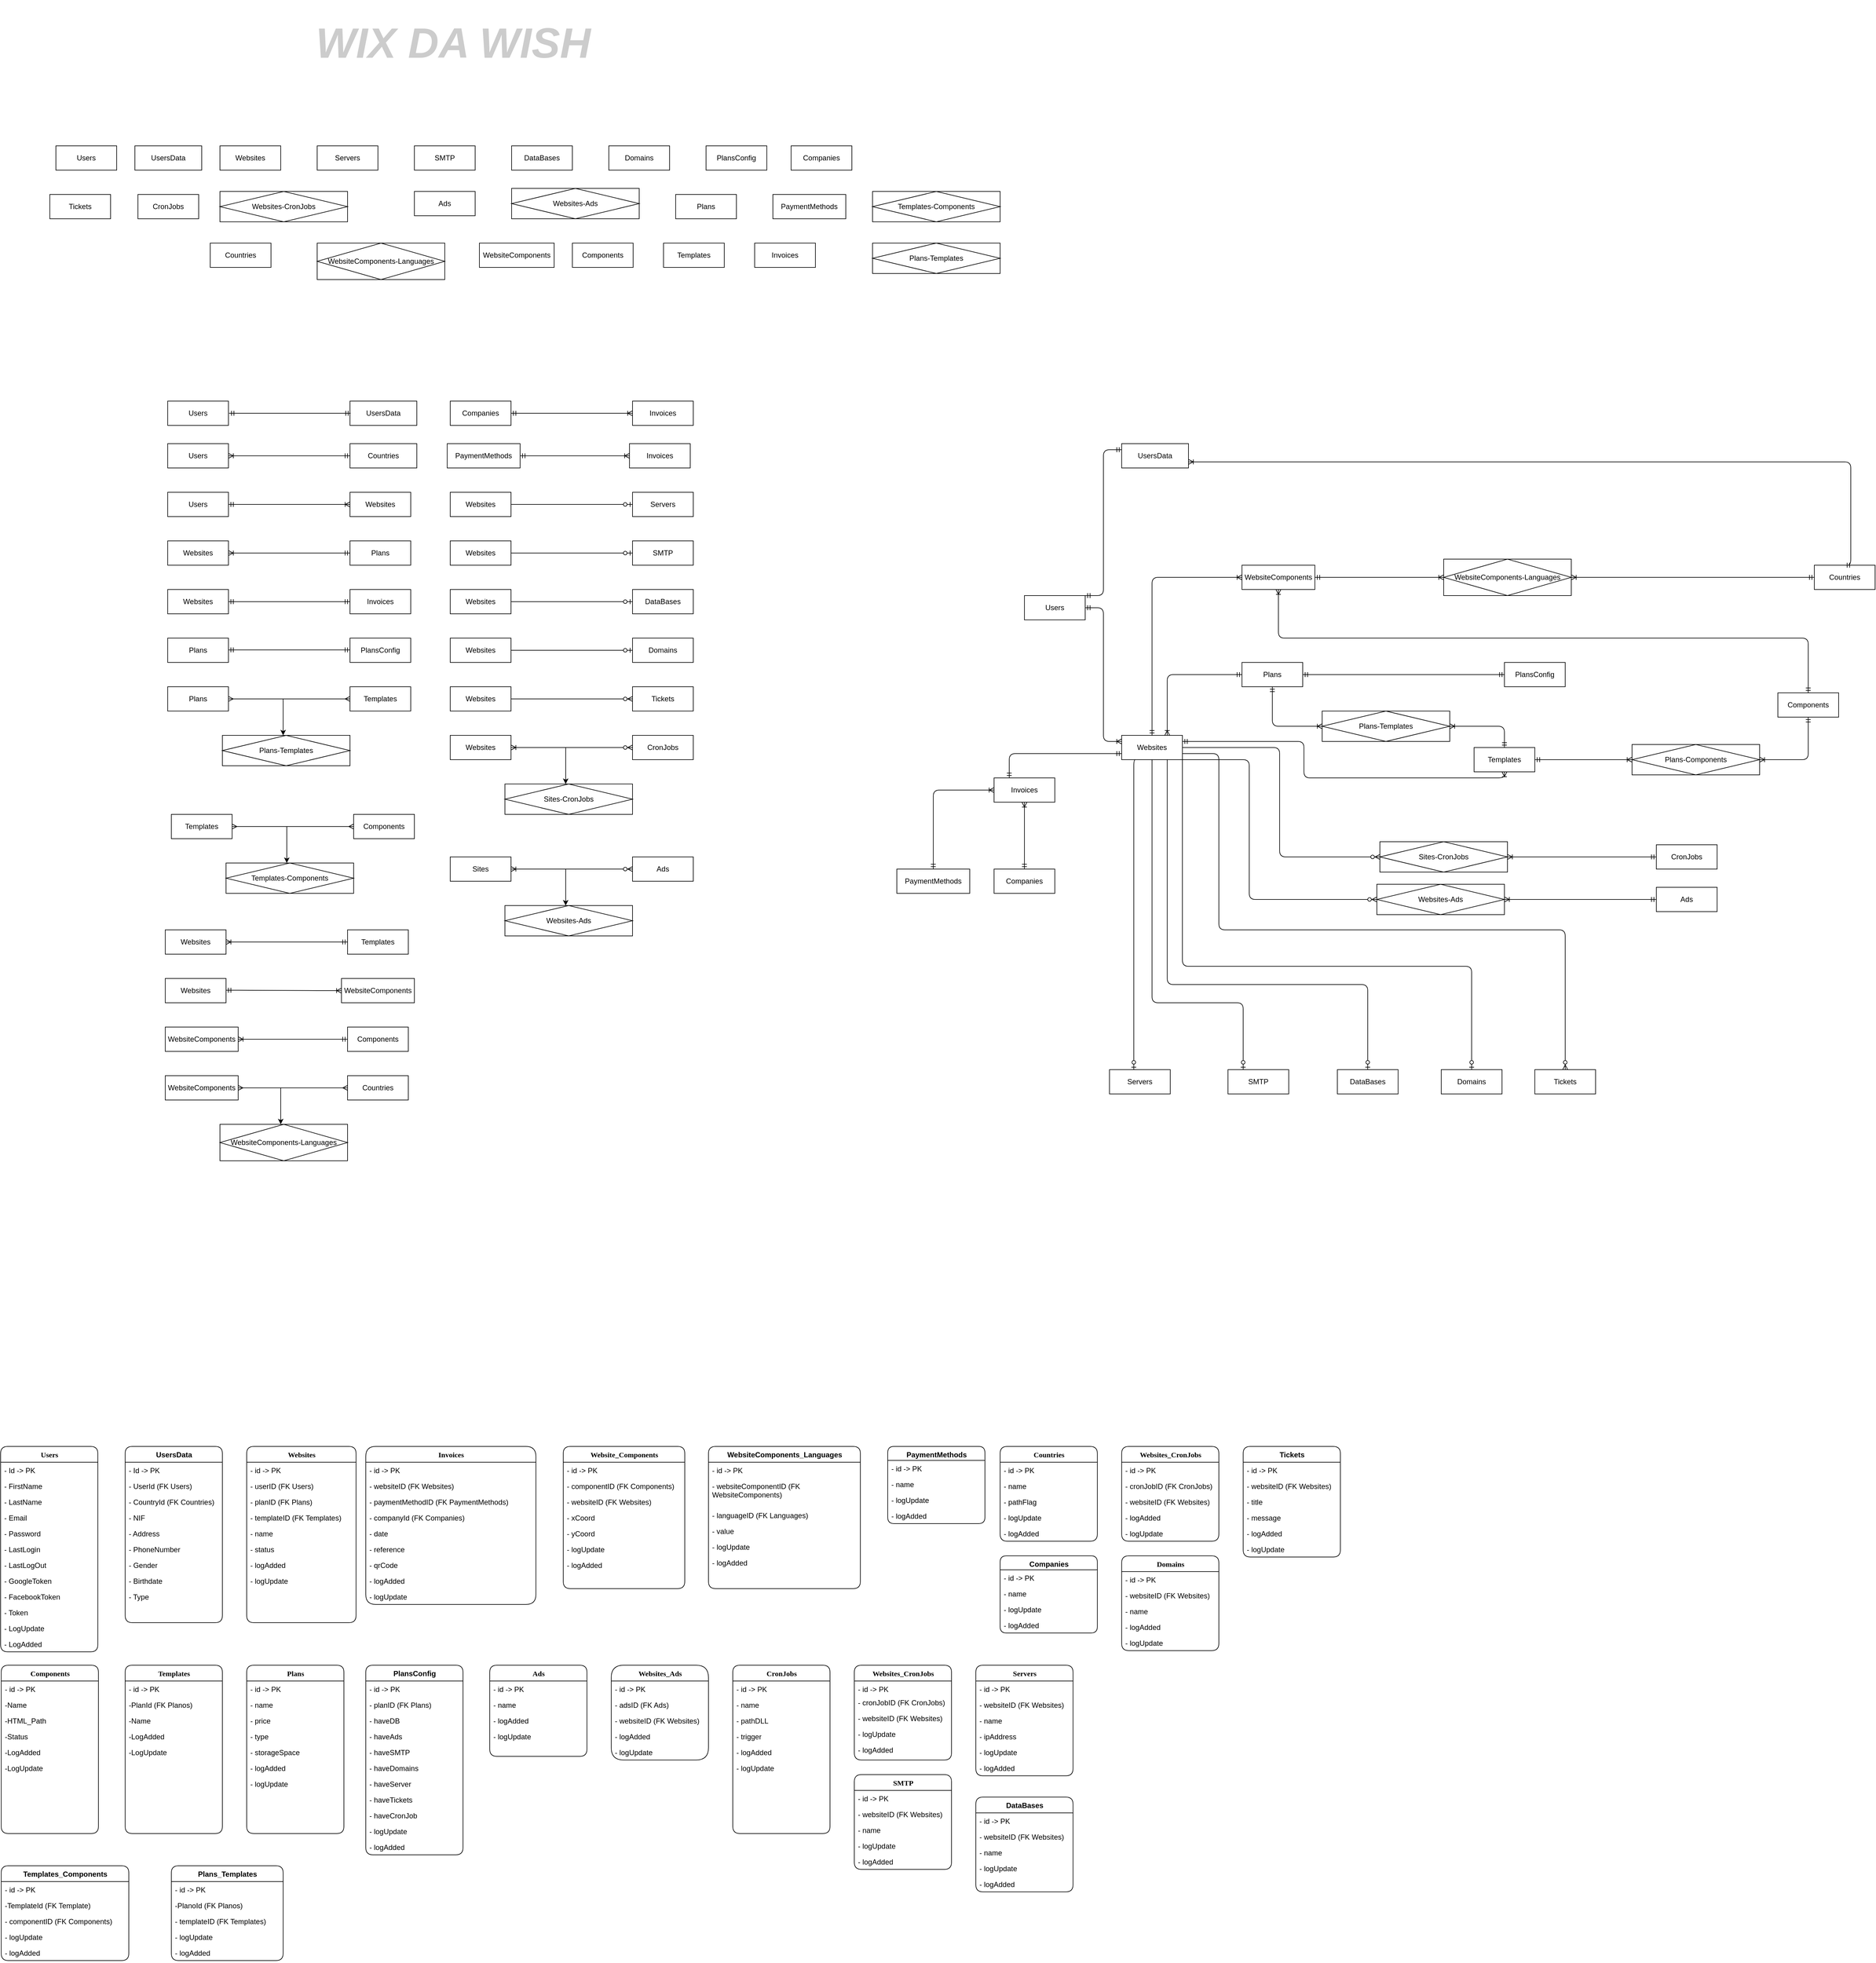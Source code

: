 <mxfile version="14.7.8" type="device"><diagram id="NsafGIGtW207_Jbh4qtU" name="Page-1"><mxGraphModel dx="813" dy="1604" grid="1" gridSize="10" guides="1" tooltips="1" connect="1" arrows="1" fold="1" page="1" pageScale="1" pageWidth="827" pageHeight="1169" math="0" shadow="0"><root><mxCell id="0"/><mxCell id="1" parent="0"/><mxCell id="LYBJ_0AYohCCelH_25Xm-1" value="Users" style="whiteSpace=wrap;html=1;align=center;" parent="1" vertex="1"><mxGeometry x="390" y="490" width="100" height="40" as="geometry"/></mxCell><mxCell id="LYBJ_0AYohCCelH_25Xm-2" value="Websites" style="whiteSpace=wrap;html=1;align=center;" parent="1" vertex="1"><mxGeometry x="690" y="490" width="100" height="40" as="geometry"/></mxCell><mxCell id="LYBJ_0AYohCCelH_25Xm-7" value="Websites" style="whiteSpace=wrap;html=1;align=center;" parent="1" vertex="1"><mxGeometry x="390" y="570" width="100" height="40" as="geometry"/></mxCell><mxCell id="LYBJ_0AYohCCelH_25Xm-8" value="Plans" style="whiteSpace=wrap;html=1;align=center;" parent="1" vertex="1"><mxGeometry x="690" y="570" width="100" height="40" as="geometry"/></mxCell><mxCell id="LYBJ_0AYohCCelH_25Xm-10" value="Plans" style="whiteSpace=wrap;html=1;align=center;" parent="1" vertex="1"><mxGeometry x="390" y="730" width="100" height="40" as="geometry"/></mxCell><mxCell id="LYBJ_0AYohCCelH_25Xm-12" value="PlansConfig" style="whiteSpace=wrap;html=1;align=center;" parent="1" vertex="1"><mxGeometry x="690" y="730" width="100" height="40" as="geometry"/></mxCell><mxCell id="LYBJ_0AYohCCelH_25Xm-13" value="Websites" style="whiteSpace=wrap;html=1;align=center;" parent="1" vertex="1"><mxGeometry x="390" y="650" width="100" height="40" as="geometry"/></mxCell><mxCell id="LYBJ_0AYohCCelH_25Xm-15" value="Invoices" style="whiteSpace=wrap;html=1;align=center;" parent="1" vertex="1"><mxGeometry x="690" y="650" width="100" height="40" as="geometry"/></mxCell><mxCell id="LYBJ_0AYohCCelH_25Xm-23" value="Websites" style="whiteSpace=wrap;html=1;align=center;" parent="1" vertex="1"><mxGeometry x="386" y="1290" width="100" height="40" as="geometry"/></mxCell><mxCell id="LYBJ_0AYohCCelH_25Xm-24" value="WebsiteComponents" style="whiteSpace=wrap;html=1;align=center;" parent="1" vertex="1"><mxGeometry x="676" y="1290" width="120" height="40" as="geometry"/></mxCell><mxCell id="LYBJ_0AYohCCelH_25Xm-29" value="WebsiteComponents" style="whiteSpace=wrap;html=1;align=center;" parent="1" vertex="1"><mxGeometry x="386" y="1370" width="120" height="40" as="geometry"/></mxCell><mxCell id="LYBJ_0AYohCCelH_25Xm-30" value="&lt;span&gt;Components&lt;/span&gt;" style="whiteSpace=wrap;html=1;align=center;" parent="1" vertex="1"><mxGeometry x="686" y="1370" width="100" height="40" as="geometry"/></mxCell><mxCell id="LYBJ_0AYohCCelH_25Xm-33" value="WebsiteComponents" style="whiteSpace=wrap;html=1;align=center;" parent="1" vertex="1"><mxGeometry x="386" y="1450" width="120" height="40" as="geometry"/></mxCell><mxCell id="LYBJ_0AYohCCelH_25Xm-34" value="&lt;span style=&quot;text-align: left&quot;&gt;Countries&lt;/span&gt;" style="whiteSpace=wrap;html=1;align=center;" parent="1" vertex="1"><mxGeometry x="686" y="1450" width="100" height="40" as="geometry"/></mxCell><mxCell id="LYBJ_0AYohCCelH_25Xm-35" value="" style="edgeStyle=entityRelationEdgeStyle;fontSize=12;html=1;endArrow=ERmany;startArrow=ERmany;exitX=1;exitY=0.5;exitDx=0;exitDy=0;entryX=0;entryY=0.5;entryDx=0;entryDy=0;" parent="1" source="LYBJ_0AYohCCelH_25Xm-33" target="LYBJ_0AYohCCelH_25Xm-34" edge="1"><mxGeometry width="100" height="100" relative="1" as="geometry"><mxPoint x="516" y="1590" as="sourcePoint"/><mxPoint x="616" y="1490" as="targetPoint"/></mxGeometry></mxCell><mxCell id="LYBJ_0AYohCCelH_25Xm-36" value="WebsiteComponents-Languages" style="shape=associativeEntity;whiteSpace=wrap;html=1;align=center;direction=west;" parent="1" vertex="1"><mxGeometry x="476" y="1530" width="210" height="60" as="geometry"/></mxCell><mxCell id="LYBJ_0AYohCCelH_25Xm-37" value="" style="endArrow=classic;html=1;" parent="1" edge="1"><mxGeometry width="50" height="50" relative="1" as="geometry"><mxPoint x="576" y="1470" as="sourcePoint"/><mxPoint x="576" y="1530" as="targetPoint"/></mxGeometry></mxCell><mxCell id="LYBJ_0AYohCCelH_25Xm-43" value="Websites" style="whiteSpace=wrap;html=1;align=center;" parent="1" vertex="1"><mxGeometry x="855" y="490" width="100" height="40" as="geometry"/></mxCell><mxCell id="LYBJ_0AYohCCelH_25Xm-46" value="" style="edgeStyle=entityRelationEdgeStyle;fontSize=12;html=1;endArrow=ERzeroToOne;endFill=1;exitX=1;exitY=0.5;exitDx=0;exitDy=0;" parent="1" source="LYBJ_0AYohCCelH_25Xm-43" edge="1"><mxGeometry width="100" height="100" relative="1" as="geometry"><mxPoint x="395" y="740" as="sourcePoint"/><mxPoint x="1155" y="510" as="targetPoint"/></mxGeometry></mxCell><mxCell id="LYBJ_0AYohCCelH_25Xm-47" value="Servers" style="whiteSpace=wrap;html=1;align=center;" parent="1" vertex="1"><mxGeometry x="1155" y="490" width="100" height="40" as="geometry"/></mxCell><mxCell id="LYBJ_0AYohCCelH_25Xm-48" value="Websites" style="whiteSpace=wrap;html=1;align=center;" parent="1" vertex="1"><mxGeometry x="855" y="570" width="100" height="40" as="geometry"/></mxCell><mxCell id="LYBJ_0AYohCCelH_25Xm-49" value="" style="edgeStyle=entityRelationEdgeStyle;fontSize=12;html=1;endArrow=ERzeroToOne;endFill=1;exitX=1;exitY=0.5;exitDx=0;exitDy=0;" parent="1" source="LYBJ_0AYohCCelH_25Xm-48" edge="1"><mxGeometry width="100" height="100" relative="1" as="geometry"><mxPoint x="395" y="820" as="sourcePoint"/><mxPoint x="1155" y="590" as="targetPoint"/></mxGeometry></mxCell><mxCell id="LYBJ_0AYohCCelH_25Xm-50" value="SMTP" style="whiteSpace=wrap;html=1;align=center;" parent="1" vertex="1"><mxGeometry x="1155" y="570" width="100" height="40" as="geometry"/></mxCell><mxCell id="LYBJ_0AYohCCelH_25Xm-51" value="Websites" style="whiteSpace=wrap;html=1;align=center;" parent="1" vertex="1"><mxGeometry x="855" y="650" width="100" height="40" as="geometry"/></mxCell><mxCell id="LYBJ_0AYohCCelH_25Xm-53" value="DataBases" style="whiteSpace=wrap;html=1;align=center;" parent="1" vertex="1"><mxGeometry x="1155" y="650" width="100" height="40" as="geometry"/></mxCell><mxCell id="LYBJ_0AYohCCelH_25Xm-55" value="" style="edgeStyle=entityRelationEdgeStyle;fontSize=12;html=1;endArrow=ERzeroToOne;endFill=1;exitX=1;exitY=0.5;exitDx=0;exitDy=0;" parent="1" source="LYBJ_0AYohCCelH_25Xm-51" target="LYBJ_0AYohCCelH_25Xm-53" edge="1"><mxGeometry width="100" height="100" relative="1" as="geometry"><mxPoint x="915" y="740" as="sourcePoint"/><mxPoint x="1015" y="640" as="targetPoint"/></mxGeometry></mxCell><mxCell id="LYBJ_0AYohCCelH_25Xm-56" value="Websites" style="whiteSpace=wrap;html=1;align=center;" parent="1" vertex="1"><mxGeometry x="855" y="730" width="100" height="40" as="geometry"/></mxCell><mxCell id="LYBJ_0AYohCCelH_25Xm-57" value="Domains" style="whiteSpace=wrap;html=1;align=center;" parent="1" vertex="1"><mxGeometry x="1155" y="730" width="100" height="40" as="geometry"/></mxCell><mxCell id="LYBJ_0AYohCCelH_25Xm-58" value="" style="edgeStyle=entityRelationEdgeStyle;fontSize=12;html=1;endArrow=ERzeroToOne;endFill=1;exitX=1;exitY=0.5;exitDx=0;exitDy=0;" parent="1" source="LYBJ_0AYohCCelH_25Xm-56" target="LYBJ_0AYohCCelH_25Xm-57" edge="1"><mxGeometry width="100" height="100" relative="1" as="geometry"><mxPoint x="915" y="820" as="sourcePoint"/><mxPoint x="1015" y="720" as="targetPoint"/></mxGeometry></mxCell><mxCell id="LYBJ_0AYohCCelH_25Xm-59" value="Websites" style="whiteSpace=wrap;html=1;align=center;" parent="1" vertex="1"><mxGeometry x="855" y="890" width="100" height="40" as="geometry"/></mxCell><mxCell id="LYBJ_0AYohCCelH_25Xm-60" value="CronJobs" style="whiteSpace=wrap;html=1;align=center;" parent="1" vertex="1"><mxGeometry x="1155" y="890" width="100" height="40" as="geometry"/></mxCell><mxCell id="LYBJ_0AYohCCelH_25Xm-62" value="Sites-CronJobs" style="shape=associativeEntity;whiteSpace=wrap;html=1;align=center;direction=west;" parent="1" vertex="1"><mxGeometry x="945" y="970" width="210" height="50" as="geometry"/></mxCell><mxCell id="LYBJ_0AYohCCelH_25Xm-63" value="" style="endArrow=classic;html=1;" parent="1" edge="1"><mxGeometry width="50" height="50" relative="1" as="geometry"><mxPoint x="1045" y="910.0" as="sourcePoint"/><mxPoint x="1045" y="970.0" as="targetPoint"/></mxGeometry></mxCell><mxCell id="LYBJ_0AYohCCelH_25Xm-91" value="Websites" style="whiteSpace=wrap;html=1;align=center;" parent="1" vertex="1"><mxGeometry x="386" y="1210" width="100" height="40" as="geometry"/></mxCell><mxCell id="LYBJ_0AYohCCelH_25Xm-92" value="Templates" style="whiteSpace=wrap;html=1;align=center;" parent="1" vertex="1"><mxGeometry x="686" y="1210" width="100" height="40" as="geometry"/></mxCell><mxCell id="LYBJ_0AYohCCelH_25Xm-94" value="Sites" style="whiteSpace=wrap;html=1;align=center;" parent="1" vertex="1"><mxGeometry x="855" y="1090" width="100" height="40" as="geometry"/></mxCell><mxCell id="LYBJ_0AYohCCelH_25Xm-95" value="Ads" style="whiteSpace=wrap;html=1;align=center;" parent="1" vertex="1"><mxGeometry x="1155" y="1090" width="100" height="40" as="geometry"/></mxCell><mxCell id="LYBJ_0AYohCCelH_25Xm-97" value="Websites-Ads" style="shape=associativeEntity;whiteSpace=wrap;html=1;align=center;direction=west;" parent="1" vertex="1"><mxGeometry x="945" y="1170" width="210" height="50" as="geometry"/></mxCell><mxCell id="LYBJ_0AYohCCelH_25Xm-98" value="" style="endArrow=classic;html=1;" parent="1" edge="1"><mxGeometry width="50" height="50" relative="1" as="geometry"><mxPoint x="1045" y="1110.0" as="sourcePoint"/><mxPoint x="1045" y="1170.0" as="targetPoint"/></mxGeometry></mxCell><mxCell id="LYBJ_0AYohCCelH_25Xm-99" value="" style="edgeStyle=entityRelationEdgeStyle;fontSize=12;html=1;endArrow=ERoneToMany;startArrow=ERmandOne;exitX=1;exitY=0.5;exitDx=0;exitDy=0;entryX=0;entryY=0.5;entryDx=0;entryDy=0;" parent="1" source="LYBJ_0AYohCCelH_25Xm-1" target="LYBJ_0AYohCCelH_25Xm-2" edge="1"><mxGeometry width="100" height="100" relative="1" as="geometry"><mxPoint x="480" y="560" as="sourcePoint"/><mxPoint x="580" y="460" as="targetPoint"/></mxGeometry></mxCell><mxCell id="LYBJ_0AYohCCelH_25Xm-100" value="" style="edgeStyle=entityRelationEdgeStyle;fontSize=12;html=1;endArrow=ERoneToMany;startArrow=ERmandOne;exitX=0;exitY=0.5;exitDx=0;exitDy=0;entryX=1;entryY=0.5;entryDx=0;entryDy=0;" parent="1" source="LYBJ_0AYohCCelH_25Xm-8" target="LYBJ_0AYohCCelH_25Xm-7" edge="1"><mxGeometry width="100" height="100" relative="1" as="geometry"><mxPoint x="500" y="570" as="sourcePoint"/><mxPoint x="470" y="540" as="targetPoint"/></mxGeometry></mxCell><mxCell id="LYBJ_0AYohCCelH_25Xm-101" value="" style="edgeStyle=entityRelationEdgeStyle;fontSize=12;html=1;endArrow=ERmandOne;startArrow=ERmandOne;entryX=0;entryY=0.5;entryDx=0;entryDy=0;exitX=1;exitY=0.5;exitDx=0;exitDy=0;" parent="1" source="LYBJ_0AYohCCelH_25Xm-13" target="LYBJ_0AYohCCelH_25Xm-15" edge="1"><mxGeometry width="100" height="100" relative="1" as="geometry"><mxPoint x="300" y="730" as="sourcePoint"/><mxPoint x="400" y="630" as="targetPoint"/></mxGeometry></mxCell><mxCell id="LYBJ_0AYohCCelH_25Xm-102" value="" style="edgeStyle=entityRelationEdgeStyle;fontSize=12;html=1;endArrow=ERmandOne;startArrow=ERmandOne;entryX=0;entryY=0.5;entryDx=0;entryDy=0;exitX=1;exitY=0.5;exitDx=0;exitDy=0;" parent="1" edge="1"><mxGeometry width="100" height="100" relative="1" as="geometry"><mxPoint x="490" y="749.41" as="sourcePoint"/><mxPoint x="690" y="749.41" as="targetPoint"/></mxGeometry></mxCell><mxCell id="LYBJ_0AYohCCelH_25Xm-106" value="" style="edgeStyle=entityRelationEdgeStyle;fontSize=12;html=1;endArrow=ERoneToMany;startArrow=ERmandOne;exitX=1;exitY=0.5;exitDx=0;exitDy=0;entryX=0;entryY=0.5;entryDx=0;entryDy=0;" parent="1" target="LYBJ_0AYohCCelH_25Xm-24" edge="1"><mxGeometry width="100" height="100" relative="1" as="geometry"><mxPoint x="486" y="1309.41" as="sourcePoint"/><mxPoint x="686" y="1309.41" as="targetPoint"/></mxGeometry></mxCell><mxCell id="LYBJ_0AYohCCelH_25Xm-133" value="Users" style="whiteSpace=wrap;html=1;align=center;" parent="1" vertex="1"><mxGeometry x="206" y="-80" width="100" height="40" as="geometry"/></mxCell><mxCell id="LYBJ_0AYohCCelH_25Xm-134" value="Websites" style="whiteSpace=wrap;html=1;align=center;" parent="1" vertex="1"><mxGeometry x="476" y="-80" width="100" height="40" as="geometry"/></mxCell><mxCell id="LYBJ_0AYohCCelH_25Xm-135" value="Servers" style="whiteSpace=wrap;html=1;align=center;" parent="1" vertex="1"><mxGeometry x="636" y="-80" width="100" height="40" as="geometry"/></mxCell><mxCell id="LYBJ_0AYohCCelH_25Xm-136" value="SMTP" style="whiteSpace=wrap;html=1;align=center;" parent="1" vertex="1"><mxGeometry x="796" y="-80" width="100" height="40" as="geometry"/></mxCell><mxCell id="LYBJ_0AYohCCelH_25Xm-137" value="DataBases" style="whiteSpace=wrap;html=1;align=center;" parent="1" vertex="1"><mxGeometry x="956" y="-80" width="100" height="40" as="geometry"/></mxCell><mxCell id="LYBJ_0AYohCCelH_25Xm-138" value="Domains" style="whiteSpace=wrap;html=1;align=center;" parent="1" vertex="1"><mxGeometry x="1116" y="-80" width="100" height="40" as="geometry"/></mxCell><mxCell id="LYBJ_0AYohCCelH_25Xm-139" value="CronJobs" style="whiteSpace=wrap;html=1;align=center;" parent="1" vertex="1"><mxGeometry x="341" width="100" height="40" as="geometry"/></mxCell><mxCell id="LYBJ_0AYohCCelH_25Xm-140" value="Websites-CronJobs" style="shape=associativeEntity;whiteSpace=wrap;html=1;align=center;direction=west;" parent="1" vertex="1"><mxGeometry x="476" y="-5" width="210" height="50" as="geometry"/></mxCell><mxCell id="LYBJ_0AYohCCelH_25Xm-141" value="Ads" style="whiteSpace=wrap;html=1;align=center;" parent="1" vertex="1"><mxGeometry x="796" y="-5" width="100" height="40" as="geometry"/></mxCell><mxCell id="LYBJ_0AYohCCelH_25Xm-142" value="Websites-Ads" style="shape=associativeEntity;whiteSpace=wrap;html=1;align=center;direction=west;" parent="1" vertex="1"><mxGeometry x="956" y="-10" width="210" height="50" as="geometry"/></mxCell><mxCell id="LYBJ_0AYohCCelH_25Xm-143" value="Countries" style="whiteSpace=wrap;html=1;align=center;" parent="1" vertex="1"><mxGeometry x="460" y="80" width="100" height="40" as="geometry"/></mxCell><mxCell id="LYBJ_0AYohCCelH_25Xm-145" value="WebsiteComponents-Languages" style="shape=associativeEntity;whiteSpace=wrap;html=1;align=center;direction=west;" parent="1" vertex="1"><mxGeometry x="636" y="80" width="210" height="60" as="geometry"/></mxCell><mxCell id="LYBJ_0AYohCCelH_25Xm-146" value="WebsiteComponents" style="whiteSpace=wrap;html=1;align=center;" parent="1" vertex="1"><mxGeometry x="903" y="80" width="123" height="40" as="geometry"/></mxCell><mxCell id="LYBJ_0AYohCCelH_25Xm-147" value="&lt;span&gt;Components&lt;/span&gt;" style="whiteSpace=wrap;html=1;align=center;" parent="1" vertex="1"><mxGeometry x="1056" y="80" width="100" height="40" as="geometry"/></mxCell><mxCell id="LYBJ_0AYohCCelH_25Xm-148" value="Templates" style="whiteSpace=wrap;html=1;align=center;" parent="1" vertex="1"><mxGeometry x="1206" y="80" width="100" height="40" as="geometry"/></mxCell><mxCell id="LYBJ_0AYohCCelH_25Xm-149" value="Plans" style="whiteSpace=wrap;html=1;align=center;" parent="1" vertex="1"><mxGeometry x="1226" width="100" height="40" as="geometry"/></mxCell><mxCell id="LYBJ_0AYohCCelH_25Xm-150" value="PlansConfig" style="whiteSpace=wrap;html=1;align=center;" parent="1" vertex="1"><mxGeometry x="1276" y="-80" width="100" height="40" as="geometry"/></mxCell><mxCell id="LYBJ_0AYohCCelH_25Xm-151" value="Invoices" style="whiteSpace=wrap;html=1;align=center;" parent="1" vertex="1"><mxGeometry x="1356" y="80" width="100" height="40" as="geometry"/></mxCell><mxCell id="LYBJ_0AYohCCelH_25Xm-152" value="Websites" style="whiteSpace=wrap;html=1;align=center;" parent="1" vertex="1"><mxGeometry x="855" y="810" width="100" height="40" as="geometry"/></mxCell><mxCell id="LYBJ_0AYohCCelH_25Xm-153" value="Tickets" style="whiteSpace=wrap;html=1;align=center;" parent="1" vertex="1"><mxGeometry x="1155" y="810" width="100" height="40" as="geometry"/></mxCell><mxCell id="LYBJ_0AYohCCelH_25Xm-157" value="Users" style="swimlane;html=1;fontStyle=1;align=center;verticalAlign=top;childLayout=stackLayout;horizontal=1;startSize=26;horizontalStack=0;resizeParent=1;resizeLast=0;collapsible=1;marginBottom=0;swimlaneFillColor=#ffffff;rounded=1;shadow=0;comic=0;labelBackgroundColor=none;strokeWidth=1;fillColor=none;fontFamily=Verdana;fontSize=12" parent="1" vertex="1"><mxGeometry x="115" y="2060" width="160" height="338" as="geometry"/></mxCell><mxCell id="LYBJ_0AYohCCelH_25Xm-158" value="- Id -&amp;gt; PK" style="text;html=1;strokeColor=none;fillColor=none;align=left;verticalAlign=top;spacingLeft=4;spacingRight=4;whiteSpace=wrap;overflow=hidden;rotatable=0;points=[[0,0.5],[1,0.5]];portConstraint=eastwest;rounded=1;" parent="LYBJ_0AYohCCelH_25Xm-157" vertex="1"><mxGeometry y="26" width="160" height="26" as="geometry"/></mxCell><mxCell id="LYBJ_0AYohCCelH_25Xm-159" value="- FirstName" style="text;html=1;strokeColor=none;fillColor=none;align=left;verticalAlign=top;spacingLeft=4;spacingRight=4;whiteSpace=wrap;overflow=hidden;rotatable=0;points=[[0,0.5],[1,0.5]];portConstraint=eastwest;rounded=1;" parent="LYBJ_0AYohCCelH_25Xm-157" vertex="1"><mxGeometry y="52" width="160" height="26" as="geometry"/></mxCell><mxCell id="LYBJ_0AYohCCelH_25Xm-160" value="- LastName" style="text;html=1;strokeColor=none;fillColor=none;align=left;verticalAlign=top;spacingLeft=4;spacingRight=4;whiteSpace=wrap;overflow=hidden;rotatable=0;points=[[0,0.5],[1,0.5]];portConstraint=eastwest;rounded=1;" parent="LYBJ_0AYohCCelH_25Xm-157" vertex="1"><mxGeometry y="78" width="160" height="26" as="geometry"/></mxCell><mxCell id="LYBJ_0AYohCCelH_25Xm-161" value="- Email" style="text;html=1;strokeColor=none;fillColor=none;align=left;verticalAlign=top;spacingLeft=4;spacingRight=4;whiteSpace=wrap;overflow=hidden;rotatable=0;points=[[0,0.5],[1,0.5]];portConstraint=eastwest;rounded=1;" parent="LYBJ_0AYohCCelH_25Xm-157" vertex="1"><mxGeometry y="104" width="160" height="26" as="geometry"/></mxCell><mxCell id="LYBJ_0AYohCCelH_25Xm-162" value="- Password" style="text;html=1;strokeColor=none;fillColor=none;align=left;verticalAlign=top;spacingLeft=4;spacingRight=4;whiteSpace=wrap;overflow=hidden;rotatable=0;points=[[0,0.5],[1,0.5]];portConstraint=eastwest;rounded=1;" parent="LYBJ_0AYohCCelH_25Xm-157" vertex="1"><mxGeometry y="130" width="160" height="26" as="geometry"/></mxCell><mxCell id="LYBJ_0AYohCCelH_25Xm-163" value="- LastLogin" style="text;html=1;strokeColor=none;fillColor=none;align=left;verticalAlign=top;spacingLeft=4;spacingRight=4;whiteSpace=wrap;overflow=hidden;rotatable=0;points=[[0,0.5],[1,0.5]];portConstraint=eastwest;rounded=1;" parent="LYBJ_0AYohCCelH_25Xm-157" vertex="1"><mxGeometry y="156" width="160" height="26" as="geometry"/></mxCell><mxCell id="LYBJ_0AYohCCelH_25Xm-164" value="- LastLogOut" style="text;html=1;strokeColor=none;fillColor=none;align=left;verticalAlign=top;spacingLeft=4;spacingRight=4;whiteSpace=wrap;overflow=hidden;rotatable=0;points=[[0,0.5],[1,0.5]];portConstraint=eastwest;rounded=1;" parent="LYBJ_0AYohCCelH_25Xm-157" vertex="1"><mxGeometry y="182" width="160" height="26" as="geometry"/></mxCell><mxCell id="LYBJ_0AYohCCelH_25Xm-165" value="- GoogleToken" style="text;html=1;strokeColor=none;fillColor=none;align=left;verticalAlign=top;spacingLeft=4;spacingRight=4;whiteSpace=wrap;overflow=hidden;rotatable=0;points=[[0,0.5],[1,0.5]];portConstraint=eastwest;rounded=1;" parent="LYBJ_0AYohCCelH_25Xm-157" vertex="1"><mxGeometry y="208" width="160" height="26" as="geometry"/></mxCell><mxCell id="LYBJ_0AYohCCelH_25Xm-166" value="- FacebookToken" style="text;html=1;strokeColor=none;fillColor=none;align=left;verticalAlign=top;spacingLeft=4;spacingRight=4;whiteSpace=wrap;overflow=hidden;rotatable=0;points=[[0,0.5],[1,0.5]];portConstraint=eastwest;rounded=1;" parent="LYBJ_0AYohCCelH_25Xm-157" vertex="1"><mxGeometry y="234" width="160" height="26" as="geometry"/></mxCell><mxCell id="LYBJ_0AYohCCelH_25Xm-167" value="- Token" style="text;html=1;strokeColor=none;fillColor=none;align=left;verticalAlign=top;spacingLeft=4;spacingRight=4;whiteSpace=wrap;overflow=hidden;rotatable=0;points=[[0,0.5],[1,0.5]];portConstraint=eastwest;rounded=1;" parent="LYBJ_0AYohCCelH_25Xm-157" vertex="1"><mxGeometry y="260" width="160" height="26" as="geometry"/></mxCell><mxCell id="0ZOn3aNPeJyHJtZtC3J_-8" value="- LogUpdate" style="text;html=1;strokeColor=none;fillColor=none;align=left;verticalAlign=top;spacingLeft=4;spacingRight=4;whiteSpace=wrap;overflow=hidden;rotatable=0;points=[[0,0.5],[1,0.5]];portConstraint=eastwest;rounded=1;" parent="LYBJ_0AYohCCelH_25Xm-157" vertex="1"><mxGeometry y="286" width="160" height="26" as="geometry"/></mxCell><mxCell id="0ZOn3aNPeJyHJtZtC3J_-7" value="- LogAdded" style="text;html=1;strokeColor=none;fillColor=none;align=left;verticalAlign=top;spacingLeft=4;spacingRight=4;whiteSpace=wrap;overflow=hidden;rotatable=0;points=[[0,0.5],[1,0.5]];portConstraint=eastwest;rounded=1;" parent="LYBJ_0AYohCCelH_25Xm-157" vertex="1"><mxGeometry y="312" width="160" height="26" as="geometry"/></mxCell><mxCell id="LYBJ_0AYohCCelH_25Xm-168" value="Websites" style="swimlane;html=1;fontStyle=1;align=center;verticalAlign=top;childLayout=stackLayout;horizontal=1;startSize=26;horizontalStack=0;resizeParent=1;resizeLast=0;collapsible=1;marginBottom=0;swimlaneFillColor=#ffffff;rounded=1;shadow=0;comic=0;labelBackgroundColor=none;strokeWidth=1;fillColor=none;fontFamily=Verdana;fontSize=12" parent="1" vertex="1"><mxGeometry x="520" y="2060" width="180" height="290" as="geometry"/></mxCell><mxCell id="LYBJ_0AYohCCelH_25Xm-169" value="- id -&amp;gt; PK" style="text;html=1;strokeColor=none;fillColor=none;align=left;verticalAlign=top;spacingLeft=4;spacingRight=4;whiteSpace=wrap;overflow=hidden;rotatable=0;points=[[0,0.5],[1,0.5]];portConstraint=eastwest;rounded=1;" parent="LYBJ_0AYohCCelH_25Xm-168" vertex="1"><mxGeometry y="26" width="180" height="26" as="geometry"/></mxCell><mxCell id="LYBJ_0AYohCCelH_25Xm-173" value="- userID (FK Users)" style="text;html=1;strokeColor=none;fillColor=none;align=left;verticalAlign=top;spacingLeft=4;spacingRight=4;whiteSpace=wrap;overflow=hidden;rotatable=0;points=[[0,0.5],[1,0.5]];portConstraint=eastwest;rounded=1;" parent="LYBJ_0AYohCCelH_25Xm-168" vertex="1"><mxGeometry y="52" width="180" height="26" as="geometry"/></mxCell><mxCell id="LYBJ_0AYohCCelH_25Xm-174" value="- planID (FK Plans)" style="text;html=1;strokeColor=none;fillColor=none;align=left;verticalAlign=top;spacingLeft=4;spacingRight=4;whiteSpace=wrap;overflow=hidden;rotatable=0;points=[[0,0.5],[1,0.5]];portConstraint=eastwest;rounded=1;" parent="LYBJ_0AYohCCelH_25Xm-168" vertex="1"><mxGeometry y="78" width="180" height="26" as="geometry"/></mxCell><mxCell id="FN7-k6W61n3IhrZLeVBx-24" value="- templateID (FK Templates)" style="text;html=1;strokeColor=none;fillColor=none;align=left;verticalAlign=top;spacingLeft=4;spacingRight=4;whiteSpace=wrap;overflow=hidden;rotatable=0;points=[[0,0.5],[1,0.5]];portConstraint=eastwest;rounded=1;" parent="LYBJ_0AYohCCelH_25Xm-168" vertex="1"><mxGeometry y="104" width="180" height="26" as="geometry"/></mxCell><mxCell id="LYBJ_0AYohCCelH_25Xm-170" value="- name" style="text;html=1;strokeColor=none;fillColor=none;align=left;verticalAlign=top;spacingLeft=4;spacingRight=4;whiteSpace=wrap;overflow=hidden;rotatable=0;points=[[0,0.5],[1,0.5]];portConstraint=eastwest;rounded=1;" parent="LYBJ_0AYohCCelH_25Xm-168" vertex="1"><mxGeometry y="130" width="180" height="26" as="geometry"/></mxCell><mxCell id="LYBJ_0AYohCCelH_25Xm-175" value="- status" style="text;html=1;strokeColor=none;fillColor=none;align=left;verticalAlign=top;spacingLeft=4;spacingRight=4;whiteSpace=wrap;overflow=hidden;rotatable=0;points=[[0,0.5],[1,0.5]];portConstraint=eastwest;rounded=1;" parent="LYBJ_0AYohCCelH_25Xm-168" vertex="1"><mxGeometry y="156" width="180" height="26" as="geometry"/></mxCell><mxCell id="0ZOn3aNPeJyHJtZtC3J_-5" value="- logAdded" style="text;html=1;strokeColor=none;fillColor=none;align=left;verticalAlign=top;spacingLeft=4;spacingRight=4;whiteSpace=wrap;overflow=hidden;rotatable=0;points=[[0,0.5],[1,0.5]];portConstraint=eastwest;rounded=1;" parent="LYBJ_0AYohCCelH_25Xm-168" vertex="1"><mxGeometry y="182" width="180" height="26" as="geometry"/></mxCell><mxCell id="0ZOn3aNPeJyHJtZtC3J_-6" value="- logUpdate" style="text;html=1;strokeColor=none;fillColor=none;align=left;verticalAlign=top;spacingLeft=4;spacingRight=4;whiteSpace=wrap;overflow=hidden;rotatable=0;points=[[0,0.5],[1,0.5]];portConstraint=eastwest;rounded=1;" parent="LYBJ_0AYohCCelH_25Xm-168" vertex="1"><mxGeometry y="208" width="180" height="26" as="geometry"/></mxCell><mxCell id="LYBJ_0AYohCCelH_25Xm-176" value="Invoices" style="swimlane;html=1;fontStyle=1;align=center;verticalAlign=top;childLayout=stackLayout;horizontal=1;startSize=26;horizontalStack=0;resizeParent=1;resizeLast=0;collapsible=1;marginBottom=0;swimlaneFillColor=#ffffff;rounded=1;shadow=0;comic=0;labelBackgroundColor=none;strokeWidth=1;fillColor=none;fontFamily=Verdana;fontSize=12;arcSize=21;" parent="1" vertex="1"><mxGeometry x="716" y="2060" width="280" height="260" as="geometry"/></mxCell><mxCell id="LYBJ_0AYohCCelH_25Xm-177" value="- id -&amp;gt; PK" style="text;html=1;strokeColor=none;fillColor=none;align=left;verticalAlign=top;spacingLeft=4;spacingRight=4;whiteSpace=wrap;overflow=hidden;rotatable=0;points=[[0,0.5],[1,0.5]];portConstraint=eastwest;rounded=1;" parent="LYBJ_0AYohCCelH_25Xm-176" vertex="1"><mxGeometry y="26" width="280" height="26" as="geometry"/></mxCell><mxCell id="LYBJ_0AYohCCelH_25Xm-181" value="- websiteID (FK Websites)" style="text;html=1;strokeColor=none;fillColor=none;align=left;verticalAlign=top;spacingLeft=4;spacingRight=4;whiteSpace=wrap;overflow=hidden;rotatable=0;points=[[0,0.5],[1,0.5]];portConstraint=eastwest;rounded=1;" parent="LYBJ_0AYohCCelH_25Xm-176" vertex="1"><mxGeometry y="52" width="280" height="26" as="geometry"/></mxCell><mxCell id="0ZOn3aNPeJyHJtZtC3J_-134" value="- paymentMethodID (FK PaymentMethods)" style="text;html=1;strokeColor=none;fillColor=none;align=left;verticalAlign=top;spacingLeft=4;spacingRight=4;whiteSpace=wrap;overflow=hidden;rotatable=0;points=[[0,0.5],[1,0.5]];portConstraint=eastwest;rounded=1;" parent="LYBJ_0AYohCCelH_25Xm-176" vertex="1"><mxGeometry y="78" width="280" height="26" as="geometry"/></mxCell><mxCell id="FN7-k6W61n3IhrZLeVBx-150" value="- companyId (FK&amp;nbsp;&lt;span style=&quot;font-family: &amp;#34;helvetica&amp;#34; ; text-align: center&quot;&gt;Companies&lt;/span&gt;)" style="text;html=1;strokeColor=none;fillColor=none;align=left;verticalAlign=top;spacingLeft=4;spacingRight=4;whiteSpace=wrap;overflow=hidden;rotatable=0;points=[[0,0.5],[1,0.5]];portConstraint=eastwest;rounded=1;" parent="LYBJ_0AYohCCelH_25Xm-176" vertex="1"><mxGeometry y="104" width="280" height="26" as="geometry"/></mxCell><mxCell id="LYBJ_0AYohCCelH_25Xm-178" value="- date" style="text;html=1;strokeColor=none;fillColor=none;align=left;verticalAlign=top;spacingLeft=4;spacingRight=4;whiteSpace=wrap;overflow=hidden;rotatable=0;points=[[0,0.5],[1,0.5]];portConstraint=eastwest;rounded=1;" parent="LYBJ_0AYohCCelH_25Xm-176" vertex="1"><mxGeometry y="130" width="280" height="26" as="geometry"/></mxCell><mxCell id="0ZOn3aNPeJyHJtZtC3J_-3" value="- reference" style="text;html=1;strokeColor=none;fillColor=none;align=left;verticalAlign=top;spacingLeft=4;spacingRight=4;whiteSpace=wrap;overflow=hidden;rotatable=0;points=[[0,0.5],[1,0.5]];portConstraint=eastwest;rounded=1;" parent="LYBJ_0AYohCCelH_25Xm-176" vertex="1"><mxGeometry y="156" width="280" height="26" as="geometry"/></mxCell><mxCell id="0ZOn3aNPeJyHJtZtC3J_-61" value="- qrCode" style="text;html=1;strokeColor=none;fillColor=none;align=left;verticalAlign=top;spacingLeft=4;spacingRight=4;whiteSpace=wrap;overflow=hidden;rotatable=0;points=[[0,0.5],[1,0.5]];portConstraint=eastwest;rounded=1;" parent="LYBJ_0AYohCCelH_25Xm-176" vertex="1"><mxGeometry y="182" width="280" height="26" as="geometry"/></mxCell><mxCell id="LYBJ_0AYohCCelH_25Xm-179" value="- logAdded" style="text;html=1;strokeColor=none;fillColor=none;align=left;verticalAlign=top;spacingLeft=4;spacingRight=4;whiteSpace=wrap;overflow=hidden;rotatable=0;points=[[0,0.5],[1,0.5]];portConstraint=eastwest;rounded=1;" parent="LYBJ_0AYohCCelH_25Xm-176" vertex="1"><mxGeometry y="208" width="280" height="26" as="geometry"/></mxCell><mxCell id="LYBJ_0AYohCCelH_25Xm-180" value="- logUpdate" style="text;html=1;strokeColor=none;fillColor=none;align=left;verticalAlign=top;spacingLeft=4;spacingRight=4;whiteSpace=wrap;overflow=hidden;rotatable=0;points=[[0,0.5],[1,0.5]];portConstraint=eastwest;rounded=1;" parent="LYBJ_0AYohCCelH_25Xm-176" vertex="1"><mxGeometry y="234" width="280" height="26" as="geometry"/></mxCell><mxCell id="LYBJ_0AYohCCelH_25Xm-328" value="Countries" style="swimlane;html=1;fontStyle=1;align=center;verticalAlign=top;childLayout=stackLayout;horizontal=1;startSize=26;horizontalStack=0;resizeParent=1;resizeLast=0;collapsible=1;marginBottom=0;swimlaneFillColor=#ffffff;rounded=1;shadow=0;comic=0;labelBackgroundColor=none;strokeWidth=1;fillColor=none;fontFamily=Verdana;fontSize=12" parent="1" vertex="1"><mxGeometry x="1760" y="2060" width="160" height="156" as="geometry"/></mxCell><mxCell id="LYBJ_0AYohCCelH_25Xm-329" value="- id -&amp;gt; PK" style="text;html=1;strokeColor=none;fillColor=none;align=left;verticalAlign=top;spacingLeft=4;spacingRight=4;whiteSpace=wrap;overflow=hidden;rotatable=0;points=[[0,0.5],[1,0.5]];portConstraint=eastwest;rounded=1;" parent="LYBJ_0AYohCCelH_25Xm-328" vertex="1"><mxGeometry y="26" width="160" height="26" as="geometry"/></mxCell><mxCell id="LYBJ_0AYohCCelH_25Xm-330" value="- name" style="text;html=1;strokeColor=none;fillColor=none;align=left;verticalAlign=top;spacingLeft=4;spacingRight=4;whiteSpace=wrap;overflow=hidden;rotatable=0;points=[[0,0.5],[1,0.5]];portConstraint=eastwest;rounded=1;" parent="LYBJ_0AYohCCelH_25Xm-328" vertex="1"><mxGeometry y="52" width="160" height="26" as="geometry"/></mxCell><mxCell id="0ZOn3aNPeJyHJtZtC3J_-23" value="- pathFlag" style="text;html=1;strokeColor=none;fillColor=none;align=left;verticalAlign=top;spacingLeft=4;spacingRight=4;whiteSpace=wrap;overflow=hidden;rotatable=0;points=[[0,0.5],[1,0.5]];portConstraint=eastwest;rounded=1;" parent="LYBJ_0AYohCCelH_25Xm-328" vertex="1"><mxGeometry y="78" width="160" height="26" as="geometry"/></mxCell><mxCell id="0ZOn3aNPeJyHJtZtC3J_-55" value="- logUpdate" style="text;html=1;strokeColor=none;fillColor=none;align=left;verticalAlign=top;spacingLeft=4;spacingRight=4;whiteSpace=wrap;overflow=hidden;rotatable=0;points=[[0,0.5],[1,0.5]];portConstraint=eastwest;rounded=1;" parent="LYBJ_0AYohCCelH_25Xm-328" vertex="1"><mxGeometry y="104" width="160" height="26" as="geometry"/></mxCell><mxCell id="0ZOn3aNPeJyHJtZtC3J_-56" value="- logAdded" style="text;html=1;strokeColor=none;fillColor=none;align=left;verticalAlign=top;spacingLeft=4;spacingRight=4;whiteSpace=wrap;overflow=hidden;rotatable=0;points=[[0,0.5],[1,0.5]];portConstraint=eastwest;rounded=1;" parent="LYBJ_0AYohCCelH_25Xm-328" vertex="1"><mxGeometry y="130" width="160" height="26" as="geometry"/></mxCell><mxCell id="LYBJ_0AYohCCelH_25Xm-335" value="Website_Components" style="swimlane;html=1;fontStyle=1;align=center;verticalAlign=top;childLayout=stackLayout;horizontal=1;startSize=26;horizontalStack=0;resizeParent=1;resizeLast=0;collapsible=1;marginBottom=0;swimlaneFillColor=#ffffff;rounded=1;shadow=0;comic=0;labelBackgroundColor=none;strokeWidth=1;fillColor=none;fontFamily=Verdana;fontSize=12" parent="1" vertex="1"><mxGeometry x="1041" y="2060" width="200" height="234" as="geometry"/></mxCell><mxCell id="LYBJ_0AYohCCelH_25Xm-336" value="- id -&amp;gt; PK" style="text;html=1;strokeColor=none;fillColor=none;align=left;verticalAlign=top;spacingLeft=4;spacingRight=4;whiteSpace=wrap;overflow=hidden;rotatable=0;points=[[0,0.5],[1,0.5]];portConstraint=eastwest;rounded=1;" parent="LYBJ_0AYohCCelH_25Xm-335" vertex="1"><mxGeometry y="26" width="200" height="26" as="geometry"/></mxCell><mxCell id="LYBJ_0AYohCCelH_25Xm-337" value="- componentID (FK Components)" style="text;html=1;strokeColor=none;fillColor=none;align=left;verticalAlign=top;spacingLeft=4;spacingRight=4;whiteSpace=wrap;overflow=hidden;rotatable=0;points=[[0,0.5],[1,0.5]];portConstraint=eastwest;rounded=1;" parent="LYBJ_0AYohCCelH_25Xm-335" vertex="1"><mxGeometry y="52" width="200" height="26" as="geometry"/></mxCell><mxCell id="FN7-k6W61n3IhrZLeVBx-149" value="- websiteID (FK Websites)" style="text;html=1;strokeColor=none;fillColor=none;align=left;verticalAlign=top;spacingLeft=4;spacingRight=4;whiteSpace=wrap;overflow=hidden;rotatable=0;points=[[0,0.5],[1,0.5]];portConstraint=eastwest;rounded=1;" parent="LYBJ_0AYohCCelH_25Xm-335" vertex="1"><mxGeometry y="78" width="200" height="26" as="geometry"/></mxCell><mxCell id="LYBJ_0AYohCCelH_25Xm-340" value="- xCoord" style="text;html=1;strokeColor=none;fillColor=none;align=left;verticalAlign=top;spacingLeft=4;spacingRight=4;whiteSpace=wrap;overflow=hidden;rotatable=0;points=[[0,0.5],[1,0.5]];portConstraint=eastwest;rounded=1;" parent="LYBJ_0AYohCCelH_25Xm-335" vertex="1"><mxGeometry y="104" width="200" height="26" as="geometry"/></mxCell><mxCell id="LYBJ_0AYohCCelH_25Xm-341" value="- yCoord" style="text;html=1;strokeColor=none;fillColor=none;align=left;verticalAlign=top;spacingLeft=4;spacingRight=4;whiteSpace=wrap;overflow=hidden;rotatable=0;points=[[0,0.5],[1,0.5]];portConstraint=eastwest;rounded=1;" parent="LYBJ_0AYohCCelH_25Xm-335" vertex="1"><mxGeometry y="130" width="200" height="26" as="geometry"/></mxCell><mxCell id="0ZOn3aNPeJyHJtZtC3J_-25" value="- logUpdate" style="text;html=1;strokeColor=none;fillColor=none;align=left;verticalAlign=top;spacingLeft=4;spacingRight=4;whiteSpace=wrap;overflow=hidden;rotatable=0;points=[[0,0.5],[1,0.5]];portConstraint=eastwest;rounded=1;" parent="LYBJ_0AYohCCelH_25Xm-335" vertex="1"><mxGeometry y="156" width="200" height="26" as="geometry"/></mxCell><mxCell id="0ZOn3aNPeJyHJtZtC3J_-24" value="- logAdded" style="text;html=1;strokeColor=none;fillColor=none;align=left;verticalAlign=top;spacingLeft=4;spacingRight=4;whiteSpace=wrap;overflow=hidden;rotatable=0;points=[[0,0.5],[1,0.5]];portConstraint=eastwest;rounded=1;" parent="LYBJ_0AYohCCelH_25Xm-335" vertex="1"><mxGeometry y="182" width="200" height="26" as="geometry"/></mxCell><mxCell id="LYBJ_0AYohCCelH_25Xm-342" value="Components" style="swimlane;html=1;fontStyle=1;align=center;verticalAlign=top;childLayout=stackLayout;horizontal=1;startSize=26;horizontalStack=0;resizeParent=1;resizeLast=0;collapsible=1;marginBottom=0;swimlaneFillColor=#ffffff;rounded=1;shadow=0;comic=0;labelBackgroundColor=none;strokeWidth=1;fillColor=none;fontFamily=Verdana;fontSize=12" parent="1" vertex="1"><mxGeometry x="116" y="2420" width="160" height="277" as="geometry"/></mxCell><mxCell id="LYBJ_0AYohCCelH_25Xm-343" value="- id -&amp;gt; PK" style="text;html=1;strokeColor=none;fillColor=none;align=left;verticalAlign=top;spacingLeft=4;spacingRight=4;whiteSpace=wrap;overflow=hidden;rotatable=0;points=[[0,0.5],[1,0.5]];portConstraint=eastwest;rounded=1;" parent="LYBJ_0AYohCCelH_25Xm-342" vertex="1"><mxGeometry y="26" width="160" height="26" as="geometry"/></mxCell><mxCell id="LYBJ_0AYohCCelH_25Xm-347" value="-Name" style="text;html=1;strokeColor=none;fillColor=none;align=left;verticalAlign=top;spacingLeft=4;spacingRight=4;whiteSpace=wrap;overflow=hidden;rotatable=0;points=[[0,0.5],[1,0.5]];portConstraint=eastwest;rounded=1;" parent="LYBJ_0AYohCCelH_25Xm-342" vertex="1"><mxGeometry y="52" width="160" height="26" as="geometry"/></mxCell><mxCell id="LYBJ_0AYohCCelH_25Xm-348" value="-HTML_Path" style="text;html=1;strokeColor=none;fillColor=none;align=left;verticalAlign=top;spacingLeft=4;spacingRight=4;whiteSpace=wrap;overflow=hidden;rotatable=0;points=[[0,0.5],[1,0.5]];portConstraint=eastwest;rounded=1;" parent="LYBJ_0AYohCCelH_25Xm-342" vertex="1"><mxGeometry y="78" width="160" height="26" as="geometry"/></mxCell><mxCell id="0ZOn3aNPeJyHJtZtC3J_-84" value="-Status" style="text;html=1;strokeColor=none;fillColor=none;align=left;verticalAlign=top;spacingLeft=4;spacingRight=4;whiteSpace=wrap;overflow=hidden;rotatable=0;points=[[0,0.5],[1,0.5]];portConstraint=eastwest;rounded=1;" parent="LYBJ_0AYohCCelH_25Xm-342" vertex="1"><mxGeometry y="104" width="160" height="26" as="geometry"/></mxCell><mxCell id="0ZOn3aNPeJyHJtZtC3J_-60" value="-LogAdded" style="text;html=1;strokeColor=none;fillColor=none;align=left;verticalAlign=top;spacingLeft=4;spacingRight=4;whiteSpace=wrap;overflow=hidden;rotatable=0;points=[[0,0.5],[1,0.5]];portConstraint=eastwest;rounded=1;" parent="LYBJ_0AYohCCelH_25Xm-342" vertex="1"><mxGeometry y="130" width="160" height="26" as="geometry"/></mxCell><mxCell id="0ZOn3aNPeJyHJtZtC3J_-59" value="-LogUpdate" style="text;html=1;strokeColor=none;fillColor=none;align=left;verticalAlign=top;spacingLeft=4;spacingRight=4;whiteSpace=wrap;overflow=hidden;rotatable=0;points=[[0,0.5],[1,0.5]];portConstraint=eastwest;rounded=1;" parent="LYBJ_0AYohCCelH_25Xm-342" vertex="1"><mxGeometry y="156" width="160" height="26" as="geometry"/></mxCell><mxCell id="LYBJ_0AYohCCelH_25Xm-349" value="Templates" style="swimlane;html=1;fontStyle=1;align=center;verticalAlign=top;childLayout=stackLayout;horizontal=1;startSize=26;horizontalStack=0;resizeParent=1;resizeLast=0;collapsible=1;marginBottom=0;swimlaneFillColor=#ffffff;rounded=1;shadow=0;comic=0;labelBackgroundColor=none;strokeWidth=1;fillColor=none;fontFamily=Verdana;fontSize=12" parent="1" vertex="1"><mxGeometry x="320" y="2420" width="160" height="277" as="geometry"/></mxCell><mxCell id="LYBJ_0AYohCCelH_25Xm-350" value="- id -&amp;gt; PK" style="text;html=1;strokeColor=none;fillColor=none;align=left;verticalAlign=top;spacingLeft=4;spacingRight=4;whiteSpace=wrap;overflow=hidden;rotatable=0;points=[[0,0.5],[1,0.5]];portConstraint=eastwest;rounded=1;" parent="LYBJ_0AYohCCelH_25Xm-349" vertex="1"><mxGeometry y="26" width="160" height="26" as="geometry"/></mxCell><mxCell id="LYBJ_0AYohCCelH_25Xm-351" value="-PlanId (FK Planos)" style="text;html=1;strokeColor=none;fillColor=none;align=left;verticalAlign=top;spacingLeft=4;spacingRight=4;whiteSpace=wrap;overflow=hidden;rotatable=0;points=[[0,0.5],[1,0.5]];portConstraint=eastwest;rounded=1;" parent="LYBJ_0AYohCCelH_25Xm-349" vertex="1"><mxGeometry y="52" width="160" height="26" as="geometry"/></mxCell><mxCell id="LYBJ_0AYohCCelH_25Xm-354" value="-Name" style="text;html=1;strokeColor=none;fillColor=none;align=left;verticalAlign=top;spacingLeft=4;spacingRight=4;whiteSpace=wrap;overflow=hidden;rotatable=0;points=[[0,0.5],[1,0.5]];portConstraint=eastwest;rounded=1;" parent="LYBJ_0AYohCCelH_25Xm-349" vertex="1"><mxGeometry y="78" width="160" height="26" as="geometry"/></mxCell><mxCell id="LYBJ_0AYohCCelH_25Xm-352" value="-LogAdded" style="text;html=1;strokeColor=none;fillColor=none;align=left;verticalAlign=top;spacingLeft=4;spacingRight=4;whiteSpace=wrap;overflow=hidden;rotatable=0;points=[[0,0.5],[1,0.5]];portConstraint=eastwest;rounded=1;" parent="LYBJ_0AYohCCelH_25Xm-349" vertex="1"><mxGeometry y="104" width="160" height="26" as="geometry"/></mxCell><mxCell id="LYBJ_0AYohCCelH_25Xm-353" value="-LogUpdate" style="text;html=1;strokeColor=none;fillColor=none;align=left;verticalAlign=top;spacingLeft=4;spacingRight=4;whiteSpace=wrap;overflow=hidden;rotatable=0;points=[[0,0.5],[1,0.5]];portConstraint=eastwest;rounded=1;" parent="LYBJ_0AYohCCelH_25Xm-349" vertex="1"><mxGeometry y="130" width="160" height="26" as="geometry"/></mxCell><mxCell id="LYBJ_0AYohCCelH_25Xm-356" value="Plans" style="swimlane;html=1;fontStyle=1;align=center;verticalAlign=top;childLayout=stackLayout;horizontal=1;startSize=26;horizontalStack=0;resizeParent=1;resizeLast=0;collapsible=1;marginBottom=0;swimlaneFillColor=#ffffff;rounded=1;shadow=0;comic=0;labelBackgroundColor=none;strokeWidth=1;fillColor=none;fontFamily=Verdana;fontSize=12" parent="1" vertex="1"><mxGeometry x="520" y="2420" width="160" height="277" as="geometry"/></mxCell><mxCell id="LYBJ_0AYohCCelH_25Xm-357" value="- id -&amp;gt; PK" style="text;html=1;strokeColor=none;fillColor=none;align=left;verticalAlign=top;spacingLeft=4;spacingRight=4;whiteSpace=wrap;overflow=hidden;rotatable=0;points=[[0,0.5],[1,0.5]];portConstraint=eastwest;rounded=1;" parent="LYBJ_0AYohCCelH_25Xm-356" vertex="1"><mxGeometry y="26" width="160" height="26" as="geometry"/></mxCell><mxCell id="LYBJ_0AYohCCelH_25Xm-358" value="- name" style="text;html=1;strokeColor=none;fillColor=none;align=left;verticalAlign=top;spacingLeft=4;spacingRight=4;whiteSpace=wrap;overflow=hidden;rotatable=0;points=[[0,0.5],[1,0.5]];portConstraint=eastwest;rounded=1;" parent="LYBJ_0AYohCCelH_25Xm-356" vertex="1"><mxGeometry y="52" width="160" height="26" as="geometry"/></mxCell><mxCell id="LYBJ_0AYohCCelH_25Xm-361" value="- price" style="text;html=1;strokeColor=none;fillColor=none;align=left;verticalAlign=top;spacingLeft=4;spacingRight=4;whiteSpace=wrap;overflow=hidden;rotatable=0;points=[[0,0.5],[1,0.5]];portConstraint=eastwest;rounded=1;" parent="LYBJ_0AYohCCelH_25Xm-356" vertex="1"><mxGeometry y="78" width="160" height="26" as="geometry"/></mxCell><mxCell id="0ZOn3aNPeJyHJtZtC3J_-86" value="- type" style="text;html=1;strokeColor=none;fillColor=none;align=left;verticalAlign=top;spacingLeft=4;spacingRight=4;whiteSpace=wrap;overflow=hidden;rotatable=0;points=[[0,0.5],[1,0.5]];portConstraint=eastwest;rounded=1;" parent="LYBJ_0AYohCCelH_25Xm-356" vertex="1"><mxGeometry y="104" width="160" height="26" as="geometry"/></mxCell><mxCell id="0ZOn3aNPeJyHJtZtC3J_-115" value="- storageSpace" style="text;html=1;strokeColor=none;fillColor=none;align=left;verticalAlign=top;spacingLeft=4;spacingRight=4;whiteSpace=wrap;overflow=hidden;rotatable=0;points=[[0,0.5],[1,0.5]];portConstraint=eastwest;rounded=1;" parent="LYBJ_0AYohCCelH_25Xm-356" vertex="1"><mxGeometry y="130" width="160" height="26" as="geometry"/></mxCell><mxCell id="LYBJ_0AYohCCelH_25Xm-359" value="- logAdded" style="text;html=1;strokeColor=none;fillColor=none;align=left;verticalAlign=top;spacingLeft=4;spacingRight=4;whiteSpace=wrap;overflow=hidden;rotatable=0;points=[[0,0.5],[1,0.5]];portConstraint=eastwest;rounded=1;" parent="LYBJ_0AYohCCelH_25Xm-356" vertex="1"><mxGeometry y="156" width="160" height="26" as="geometry"/></mxCell><mxCell id="LYBJ_0AYohCCelH_25Xm-360" value="- logUpdate" style="text;html=1;strokeColor=none;fillColor=none;align=left;verticalAlign=top;spacingLeft=4;spacingRight=4;whiteSpace=wrap;overflow=hidden;rotatable=0;points=[[0,0.5],[1,0.5]];portConstraint=eastwest;rounded=1;" parent="LYBJ_0AYohCCelH_25Xm-356" vertex="1"><mxGeometry y="182" width="160" height="26" as="geometry"/></mxCell><mxCell id="LYBJ_0AYohCCelH_25Xm-362" value="&lt;span style=&quot;font-family: &amp;#34;helvetica&amp;#34;&quot;&gt;PlansConfig&lt;/span&gt;" style="swimlane;html=1;fontStyle=1;align=center;verticalAlign=top;childLayout=stackLayout;horizontal=1;startSize=26;horizontalStack=0;resizeParent=1;resizeLast=0;collapsible=1;marginBottom=0;swimlaneFillColor=#ffffff;rounded=1;shadow=0;comic=0;labelBackgroundColor=none;strokeWidth=1;fillColor=none;fontFamily=Verdana;fontSize=12" parent="1" vertex="1"><mxGeometry x="716" y="2420" width="160" height="312" as="geometry"/></mxCell><mxCell id="LYBJ_0AYohCCelH_25Xm-363" value="- id -&amp;gt; PK" style="text;html=1;strokeColor=none;fillColor=none;align=left;verticalAlign=top;spacingLeft=4;spacingRight=4;whiteSpace=wrap;overflow=hidden;rotatable=0;points=[[0,0.5],[1,0.5]];portConstraint=eastwest;rounded=1;" parent="LYBJ_0AYohCCelH_25Xm-362" vertex="1"><mxGeometry y="26" width="160" height="26" as="geometry"/></mxCell><mxCell id="LYBJ_0AYohCCelH_25Xm-364" value="- planID (FK Plans)" style="text;html=1;strokeColor=none;fillColor=none;align=left;verticalAlign=top;spacingLeft=4;spacingRight=4;whiteSpace=wrap;overflow=hidden;rotatable=0;points=[[0,0.5],[1,0.5]];portConstraint=eastwest;rounded=1;" parent="LYBJ_0AYohCCelH_25Xm-362" vertex="1"><mxGeometry y="52" width="160" height="26" as="geometry"/></mxCell><mxCell id="LYBJ_0AYohCCelH_25Xm-365" value="- haveDB" style="text;html=1;strokeColor=none;fillColor=none;align=left;verticalAlign=top;spacingLeft=4;spacingRight=4;whiteSpace=wrap;overflow=hidden;rotatable=0;points=[[0,0.5],[1,0.5]];portConstraint=eastwest;rounded=1;" parent="LYBJ_0AYohCCelH_25Xm-362" vertex="1"><mxGeometry y="78" width="160" height="26" as="geometry"/></mxCell><mxCell id="0ZOn3aNPeJyHJtZtC3J_-87" value="- haveAds" style="text;html=1;strokeColor=none;fillColor=none;align=left;verticalAlign=top;spacingLeft=4;spacingRight=4;whiteSpace=wrap;overflow=hidden;rotatable=0;points=[[0,0.5],[1,0.5]];portConstraint=eastwest;rounded=1;" parent="LYBJ_0AYohCCelH_25Xm-362" vertex="1"><mxGeometry y="104" width="160" height="26" as="geometry"/></mxCell><mxCell id="0ZOn3aNPeJyHJtZtC3J_-88" value="- haveSMTP" style="text;html=1;strokeColor=none;fillColor=none;align=left;verticalAlign=top;spacingLeft=4;spacingRight=4;whiteSpace=wrap;overflow=hidden;rotatable=0;points=[[0,0.5],[1,0.5]];portConstraint=eastwest;rounded=1;" parent="LYBJ_0AYohCCelH_25Xm-362" vertex="1"><mxGeometry y="130" width="160" height="26" as="geometry"/></mxCell><mxCell id="0ZOn3aNPeJyHJtZtC3J_-89" value="- haveDomains" style="text;html=1;strokeColor=none;fillColor=none;align=left;verticalAlign=top;spacingLeft=4;spacingRight=4;whiteSpace=wrap;overflow=hidden;rotatable=0;points=[[0,0.5],[1,0.5]];portConstraint=eastwest;rounded=1;" parent="LYBJ_0AYohCCelH_25Xm-362" vertex="1"><mxGeometry y="156" width="160" height="26" as="geometry"/></mxCell><mxCell id="0ZOn3aNPeJyHJtZtC3J_-90" value="- haveServer" style="text;html=1;strokeColor=none;fillColor=none;align=left;verticalAlign=top;spacingLeft=4;spacingRight=4;whiteSpace=wrap;overflow=hidden;rotatable=0;points=[[0,0.5],[1,0.5]];portConstraint=eastwest;rounded=1;" parent="LYBJ_0AYohCCelH_25Xm-362" vertex="1"><mxGeometry y="182" width="160" height="26" as="geometry"/></mxCell><mxCell id="0ZOn3aNPeJyHJtZtC3J_-91" value="- have&lt;span style=&quot;text-align: center&quot;&gt;Tickets&lt;/span&gt;" style="text;html=1;strokeColor=none;fillColor=none;align=left;verticalAlign=top;spacingLeft=4;spacingRight=4;whiteSpace=wrap;overflow=hidden;rotatable=0;points=[[0,0.5],[1,0.5]];portConstraint=eastwest;rounded=1;" parent="LYBJ_0AYohCCelH_25Xm-362" vertex="1"><mxGeometry y="208" width="160" height="26" as="geometry"/></mxCell><mxCell id="0ZOn3aNPeJyHJtZtC3J_-92" value="&lt;div style=&quot;text-align: center&quot;&gt;&lt;span&gt;- haveCronJob&lt;/span&gt;&lt;/div&gt;" style="text;html=1;strokeColor=none;fillColor=none;align=left;verticalAlign=top;spacingLeft=4;spacingRight=4;whiteSpace=wrap;overflow=hidden;rotatable=0;points=[[0,0.5],[1,0.5]];portConstraint=eastwest;rounded=1;" parent="LYBJ_0AYohCCelH_25Xm-362" vertex="1"><mxGeometry y="234" width="160" height="26" as="geometry"/></mxCell><mxCell id="FN7-k6W61n3IhrZLeVBx-143" value="- logUpdate" style="text;html=1;strokeColor=none;fillColor=none;align=left;verticalAlign=top;spacingLeft=4;spacingRight=4;whiteSpace=wrap;overflow=hidden;rotatable=0;points=[[0,0.5],[1,0.5]];portConstraint=eastwest;rounded=1;" parent="LYBJ_0AYohCCelH_25Xm-362" vertex="1"><mxGeometry y="260" width="160" height="26" as="geometry"/></mxCell><mxCell id="FN7-k6W61n3IhrZLeVBx-144" value="- logAdded" style="text;html=1;strokeColor=none;fillColor=none;align=left;verticalAlign=top;spacingLeft=4;spacingRight=4;whiteSpace=wrap;overflow=hidden;rotatable=0;points=[[0,0.5],[1,0.5]];portConstraint=eastwest;rounded=1;" parent="LYBJ_0AYohCCelH_25Xm-362" vertex="1"><mxGeometry y="286" width="160" height="26" as="geometry"/></mxCell><mxCell id="LYBJ_0AYohCCelH_25Xm-366" value="Ads" style="swimlane;html=1;fontStyle=1;align=center;verticalAlign=top;childLayout=stackLayout;horizontal=1;startSize=26;horizontalStack=0;resizeParent=1;resizeLast=0;collapsible=1;marginBottom=0;swimlaneFillColor=#ffffff;rounded=1;shadow=0;comic=0;labelBackgroundColor=none;strokeWidth=1;fillColor=none;fontFamily=Verdana;fontSize=12" parent="1" vertex="1"><mxGeometry x="920" y="2420" width="160" height="150" as="geometry"/></mxCell><mxCell id="LYBJ_0AYohCCelH_25Xm-367" value="- id -&amp;gt; PK" style="text;html=1;strokeColor=none;fillColor=none;align=left;verticalAlign=top;spacingLeft=4;spacingRight=4;whiteSpace=wrap;overflow=hidden;rotatable=0;points=[[0,0.5],[1,0.5]];portConstraint=eastwest;rounded=1;" parent="LYBJ_0AYohCCelH_25Xm-366" vertex="1"><mxGeometry y="26" width="160" height="26" as="geometry"/></mxCell><mxCell id="LYBJ_0AYohCCelH_25Xm-368" value="- name" style="text;html=1;strokeColor=none;fillColor=none;align=left;verticalAlign=top;spacingLeft=4;spacingRight=4;whiteSpace=wrap;overflow=hidden;rotatable=0;points=[[0,0.5],[1,0.5]];portConstraint=eastwest;rounded=1;" parent="LYBJ_0AYohCCelH_25Xm-366" vertex="1"><mxGeometry y="52" width="160" height="26" as="geometry"/></mxCell><mxCell id="LYBJ_0AYohCCelH_25Xm-369" value="- logAdded" style="text;html=1;strokeColor=none;fillColor=none;align=left;verticalAlign=top;spacingLeft=4;spacingRight=4;whiteSpace=wrap;overflow=hidden;rotatable=0;points=[[0,0.5],[1,0.5]];portConstraint=eastwest;rounded=1;" parent="LYBJ_0AYohCCelH_25Xm-366" vertex="1"><mxGeometry y="78" width="160" height="26" as="geometry"/></mxCell><mxCell id="LYBJ_0AYohCCelH_25Xm-370" value="- logUpdate" style="text;html=1;strokeColor=none;fillColor=none;align=left;verticalAlign=top;spacingLeft=4;spacingRight=4;whiteSpace=wrap;overflow=hidden;rotatable=0;points=[[0,0.5],[1,0.5]];portConstraint=eastwest;rounded=1;" parent="LYBJ_0AYohCCelH_25Xm-366" vertex="1"><mxGeometry y="104" width="160" height="26" as="geometry"/></mxCell><mxCell id="LYBJ_0AYohCCelH_25Xm-372" value="Websites_Ads" style="swimlane;html=1;fontStyle=1;align=center;verticalAlign=top;childLayout=stackLayout;horizontal=1;startSize=26;horizontalStack=0;resizeParent=1;resizeLast=0;collapsible=1;marginBottom=0;swimlaneFillColor=#ffffff;rounded=1;shadow=0;comic=0;labelBackgroundColor=none;strokeWidth=1;fillColor=none;fontFamily=Verdana;fontSize=12;arcSize=26;" parent="1" vertex="1"><mxGeometry x="1120" y="2420" width="160" height="156" as="geometry"/></mxCell><mxCell id="LYBJ_0AYohCCelH_25Xm-373" value="- id -&amp;gt; PK" style="text;html=1;strokeColor=none;fillColor=none;align=left;verticalAlign=top;spacingLeft=4;spacingRight=4;whiteSpace=wrap;overflow=hidden;rotatable=0;points=[[0,0.5],[1,0.5]];portConstraint=eastwest;rounded=1;" parent="LYBJ_0AYohCCelH_25Xm-372" vertex="1"><mxGeometry y="26" width="160" height="26" as="geometry"/></mxCell><mxCell id="LYBJ_0AYohCCelH_25Xm-374" value="- adsID (FK Ads)" style="text;html=1;strokeColor=none;fillColor=none;align=left;verticalAlign=top;spacingLeft=4;spacingRight=4;whiteSpace=wrap;overflow=hidden;rotatable=0;points=[[0,0.5],[1,0.5]];portConstraint=eastwest;rounded=1;" parent="LYBJ_0AYohCCelH_25Xm-372" vertex="1"><mxGeometry y="52" width="160" height="26" as="geometry"/></mxCell><mxCell id="0ZOn3aNPeJyHJtZtC3J_-93" value="- websiteID (FK Websites)" style="text;html=1;strokeColor=none;fillColor=none;align=left;verticalAlign=top;spacingLeft=4;spacingRight=4;whiteSpace=wrap;overflow=hidden;rotatable=0;points=[[0,0.5],[1,0.5]];portConstraint=eastwest;rounded=1;" parent="LYBJ_0AYohCCelH_25Xm-372" vertex="1"><mxGeometry y="78" width="160" height="26" as="geometry"/></mxCell><mxCell id="FN7-k6W61n3IhrZLeVBx-142" value="- logAdded" style="text;html=1;strokeColor=none;fillColor=none;align=left;verticalAlign=top;spacingLeft=4;spacingRight=4;whiteSpace=wrap;overflow=hidden;rotatable=0;points=[[0,0.5],[1,0.5]];portConstraint=eastwest;rounded=1;" parent="LYBJ_0AYohCCelH_25Xm-372" vertex="1"><mxGeometry y="104" width="160" height="26" as="geometry"/></mxCell><mxCell id="FN7-k6W61n3IhrZLeVBx-141" value="- logUpdate" style="text;html=1;strokeColor=none;fillColor=none;align=left;verticalAlign=top;spacingLeft=4;spacingRight=4;whiteSpace=wrap;overflow=hidden;rotatable=0;points=[[0,0.5],[1,0.5]];portConstraint=eastwest;rounded=1;" parent="LYBJ_0AYohCCelH_25Xm-372" vertex="1"><mxGeometry y="130" width="160" height="26" as="geometry"/></mxCell><mxCell id="LYBJ_0AYohCCelH_25Xm-375" value="CronJobs" style="swimlane;html=1;fontStyle=1;align=center;verticalAlign=top;childLayout=stackLayout;horizontal=1;startSize=26;horizontalStack=0;resizeParent=1;resizeLast=0;collapsible=1;marginBottom=0;swimlaneFillColor=#ffffff;rounded=1;shadow=0;comic=0;labelBackgroundColor=none;strokeWidth=1;fillColor=none;fontFamily=Verdana;fontSize=12" parent="1" vertex="1"><mxGeometry x="1320" y="2420" width="160" height="277" as="geometry"/></mxCell><mxCell id="LYBJ_0AYohCCelH_25Xm-376" value="- id -&amp;gt; PK" style="text;html=1;strokeColor=none;fillColor=none;align=left;verticalAlign=top;spacingLeft=4;spacingRight=4;whiteSpace=wrap;overflow=hidden;rotatable=0;points=[[0,0.5],[1,0.5]];portConstraint=eastwest;rounded=1;" parent="LYBJ_0AYohCCelH_25Xm-375" vertex="1"><mxGeometry y="26" width="160" height="26" as="geometry"/></mxCell><mxCell id="LYBJ_0AYohCCelH_25Xm-377" value="- name" style="text;html=1;strokeColor=none;fillColor=none;align=left;verticalAlign=top;spacingLeft=4;spacingRight=4;whiteSpace=wrap;overflow=hidden;rotatable=0;points=[[0,0.5],[1,0.5]];portConstraint=eastwest;rounded=1;" parent="LYBJ_0AYohCCelH_25Xm-375" vertex="1"><mxGeometry y="52" width="160" height="26" as="geometry"/></mxCell><mxCell id="LYBJ_0AYohCCelH_25Xm-382" value="- pathDLL" style="text;html=1;strokeColor=none;fillColor=none;align=left;verticalAlign=top;spacingLeft=4;spacingRight=4;whiteSpace=wrap;overflow=hidden;rotatable=0;points=[[0,0.5],[1,0.5]];portConstraint=eastwest;rounded=1;" parent="LYBJ_0AYohCCelH_25Xm-375" vertex="1"><mxGeometry y="78" width="160" height="26" as="geometry"/></mxCell><mxCell id="LYBJ_0AYohCCelH_25Xm-381" value="- trigger" style="text;html=1;strokeColor=none;fillColor=none;align=left;verticalAlign=top;spacingLeft=4;spacingRight=4;whiteSpace=wrap;overflow=hidden;rotatable=0;points=[[0,0.5],[1,0.5]];portConstraint=eastwest;rounded=1;" parent="LYBJ_0AYohCCelH_25Xm-375" vertex="1"><mxGeometry y="104" width="160" height="26" as="geometry"/></mxCell><mxCell id="LYBJ_0AYohCCelH_25Xm-378" value="- logAdded" style="text;html=1;strokeColor=none;fillColor=none;align=left;verticalAlign=top;spacingLeft=4;spacingRight=4;whiteSpace=wrap;overflow=hidden;rotatable=0;points=[[0,0.5],[1,0.5]];portConstraint=eastwest;rounded=1;" parent="LYBJ_0AYohCCelH_25Xm-375" vertex="1"><mxGeometry y="130" width="160" height="26" as="geometry"/></mxCell><mxCell id="LYBJ_0AYohCCelH_25Xm-379" value="- logUpdate" style="text;html=1;strokeColor=none;fillColor=none;align=left;verticalAlign=top;spacingLeft=4;spacingRight=4;whiteSpace=wrap;overflow=hidden;rotatable=0;points=[[0,0.5],[1,0.5]];portConstraint=eastwest;rounded=1;" parent="LYBJ_0AYohCCelH_25Xm-375" vertex="1"><mxGeometry y="156" width="160" height="26" as="geometry"/></mxCell><mxCell id="LYBJ_0AYohCCelH_25Xm-383" value="Websites_CronJobs" style="swimlane;html=1;fontStyle=1;align=center;verticalAlign=top;childLayout=stackLayout;horizontal=1;startSize=26;horizontalStack=0;resizeParent=1;resizeLast=0;collapsible=1;marginBottom=0;swimlaneFillColor=#ffffff;rounded=1;shadow=0;comic=0;labelBackgroundColor=none;strokeWidth=1;fillColor=none;fontFamily=Verdana;fontSize=12" parent="1" vertex="1"><mxGeometry x="1520" y="2420" width="160" height="156" as="geometry"/></mxCell><mxCell id="0ZOn3aNPeJyHJtZtC3J_-96" value="- id -&amp;gt; PK" style="text;html=1;strokeColor=none;fillColor=none;align=left;verticalAlign=top;spacingLeft=4;spacingRight=4;whiteSpace=wrap;overflow=hidden;rotatable=0;points=[[0,0.5],[1,0.5]];portConstraint=eastwest;rounded=1;" parent="LYBJ_0AYohCCelH_25Xm-383" vertex="1"><mxGeometry y="26" width="160" height="22" as="geometry"/></mxCell><mxCell id="0ZOn3aNPeJyHJtZtC3J_-97" value="- cronJobID (FK CronJobs)" style="text;html=1;strokeColor=none;fillColor=none;align=left;verticalAlign=top;spacingLeft=4;spacingRight=4;whiteSpace=wrap;overflow=hidden;rotatable=0;points=[[0,0.5],[1,0.5]];portConstraint=eastwest;rounded=1;" parent="LYBJ_0AYohCCelH_25Xm-383" vertex="1"><mxGeometry y="48" width="160" height="26" as="geometry"/></mxCell><mxCell id="0ZOn3aNPeJyHJtZtC3J_-98" value="- websiteID (FK Websites)" style="text;html=1;strokeColor=none;fillColor=none;align=left;verticalAlign=top;spacingLeft=4;spacingRight=4;whiteSpace=wrap;overflow=hidden;rotatable=0;points=[[0,0.5],[1,0.5]];portConstraint=eastwest;rounded=1;" parent="LYBJ_0AYohCCelH_25Xm-383" vertex="1"><mxGeometry y="74" width="160" height="26" as="geometry"/></mxCell><mxCell id="FN7-k6W61n3IhrZLeVBx-139" value="- logUpdate" style="text;html=1;strokeColor=none;fillColor=none;align=left;verticalAlign=top;spacingLeft=4;spacingRight=4;whiteSpace=wrap;overflow=hidden;rotatable=0;points=[[0,0.5],[1,0.5]];portConstraint=eastwest;rounded=1;" parent="LYBJ_0AYohCCelH_25Xm-383" vertex="1"><mxGeometry y="100" width="160" height="26" as="geometry"/></mxCell><mxCell id="FN7-k6W61n3IhrZLeVBx-140" value="- logAdded" style="text;html=1;strokeColor=none;fillColor=none;align=left;verticalAlign=top;spacingLeft=4;spacingRight=4;whiteSpace=wrap;overflow=hidden;rotatable=0;points=[[0,0.5],[1,0.5]];portConstraint=eastwest;rounded=1;" parent="LYBJ_0AYohCCelH_25Xm-383" vertex="1"><mxGeometry y="126" width="160" height="22" as="geometry"/></mxCell><mxCell id="0ZOn3aNPeJyHJtZtC3J_-9" value="Users" style="whiteSpace=wrap;html=1;align=center;" parent="1" vertex="1"><mxGeometry x="390" y="340" width="100" height="40" as="geometry"/></mxCell><mxCell id="0ZOn3aNPeJyHJtZtC3J_-11" value="UsersData" style="whiteSpace=wrap;html=1;align=center;" parent="1" vertex="1"><mxGeometry x="690" y="340" width="110" height="40" as="geometry"/></mxCell><mxCell id="0ZOn3aNPeJyHJtZtC3J_-12" value="" style="edgeStyle=entityRelationEdgeStyle;fontSize=12;html=1;endArrow=ERmandOne;startArrow=ERmandOne;entryX=0;entryY=0.5;entryDx=0;entryDy=0;exitX=1;exitY=0.5;exitDx=0;exitDy=0;" parent="1" edge="1"><mxGeometry width="100" height="100" relative="1" as="geometry"><mxPoint x="491" y="360" as="sourcePoint"/><mxPoint x="691" y="360" as="targetPoint"/></mxGeometry></mxCell><mxCell id="0ZOn3aNPeJyHJtZtC3J_-13" value="UsersData" style="whiteSpace=wrap;html=1;align=center;" parent="1" vertex="1"><mxGeometry x="336" y="-80" width="110" height="40" as="geometry"/></mxCell><mxCell id="0ZOn3aNPeJyHJtZtC3J_-14" value="&lt;span style=&quot;font-family: &amp;#34;helvetica&amp;#34;&quot;&gt;UsersData&lt;/span&gt;" style="swimlane;html=1;fontStyle=1;align=center;verticalAlign=top;childLayout=stackLayout;horizontal=1;startSize=26;horizontalStack=0;resizeParent=1;resizeLast=0;collapsible=1;marginBottom=0;swimlaneFillColor=#ffffff;rounded=1;shadow=0;comic=0;labelBackgroundColor=none;strokeWidth=1;fillColor=none;fontFamily=Verdana;fontSize=12" parent="1" vertex="1"><mxGeometry x="320" y="2060" width="160" height="290" as="geometry"/></mxCell><mxCell id="0ZOn3aNPeJyHJtZtC3J_-15" value="- Id -&amp;gt; PK" style="text;html=1;strokeColor=none;fillColor=none;align=left;verticalAlign=top;spacingLeft=4;spacingRight=4;whiteSpace=wrap;overflow=hidden;rotatable=0;points=[[0,0.5],[1,0.5]];portConstraint=eastwest;rounded=1;" parent="0ZOn3aNPeJyHJtZtC3J_-14" vertex="1"><mxGeometry y="26" width="160" height="26" as="geometry"/></mxCell><mxCell id="0ZOn3aNPeJyHJtZtC3J_-16" value="- UserId (FK Users)" style="text;html=1;strokeColor=none;fillColor=none;align=left;verticalAlign=top;spacingLeft=4;spacingRight=4;whiteSpace=wrap;overflow=hidden;rotatable=0;points=[[0,0.5],[1,0.5]];portConstraint=eastwest;rounded=1;" parent="0ZOn3aNPeJyHJtZtC3J_-14" vertex="1"><mxGeometry y="52" width="160" height="26" as="geometry"/></mxCell><mxCell id="0ZOn3aNPeJyHJtZtC3J_-20" value="- CountryId (FK Countries)" style="text;html=1;strokeColor=none;fillColor=none;align=left;verticalAlign=top;spacingLeft=4;spacingRight=4;whiteSpace=wrap;overflow=hidden;rotatable=0;points=[[0,0.5],[1,0.5]];portConstraint=eastwest;rounded=1;" parent="0ZOn3aNPeJyHJtZtC3J_-14" vertex="1"><mxGeometry y="78" width="160" height="26" as="geometry"/></mxCell><mxCell id="0ZOn3aNPeJyHJtZtC3J_-18" value="- NIF" style="text;html=1;strokeColor=none;fillColor=none;align=left;verticalAlign=top;spacingLeft=4;spacingRight=4;whiteSpace=wrap;overflow=hidden;rotatable=0;points=[[0,0.5],[1,0.5]];portConstraint=eastwest;rounded=1;" parent="0ZOn3aNPeJyHJtZtC3J_-14" vertex="1"><mxGeometry y="104" width="160" height="26" as="geometry"/></mxCell><mxCell id="0ZOn3aNPeJyHJtZtC3J_-19" value="- Address" style="text;html=1;strokeColor=none;fillColor=none;align=left;verticalAlign=top;spacingLeft=4;spacingRight=4;whiteSpace=wrap;overflow=hidden;rotatable=0;points=[[0,0.5],[1,0.5]];portConstraint=eastwest;rounded=1;" parent="0ZOn3aNPeJyHJtZtC3J_-14" vertex="1"><mxGeometry y="130" width="160" height="26" as="geometry"/></mxCell><mxCell id="0ZOn3aNPeJyHJtZtC3J_-21" value="- PhoneNumber" style="text;html=1;strokeColor=none;fillColor=none;align=left;verticalAlign=top;spacingLeft=4;spacingRight=4;whiteSpace=wrap;overflow=hidden;rotatable=0;points=[[0,0.5],[1,0.5]];portConstraint=eastwest;rounded=1;" parent="0ZOn3aNPeJyHJtZtC3J_-14" vertex="1"><mxGeometry y="156" width="160" height="26" as="geometry"/></mxCell><mxCell id="0ZOn3aNPeJyHJtZtC3J_-52" value="- Gender" style="text;html=1;strokeColor=none;fillColor=none;align=left;verticalAlign=top;spacingLeft=4;spacingRight=4;whiteSpace=wrap;overflow=hidden;rotatable=0;points=[[0,0.5],[1,0.5]];portConstraint=eastwest;rounded=1;" parent="0ZOn3aNPeJyHJtZtC3J_-14" vertex="1"><mxGeometry y="182" width="160" height="26" as="geometry"/></mxCell><mxCell id="0ZOn3aNPeJyHJtZtC3J_-53" value="- Birthdate" style="text;html=1;strokeColor=none;fillColor=none;align=left;verticalAlign=top;spacingLeft=4;spacingRight=4;whiteSpace=wrap;overflow=hidden;rotatable=0;points=[[0,0.5],[1,0.5]];portConstraint=eastwest;rounded=1;" parent="0ZOn3aNPeJyHJtZtC3J_-14" vertex="1"><mxGeometry y="208" width="160" height="26" as="geometry"/></mxCell><mxCell id="0ZOn3aNPeJyHJtZtC3J_-54" value="- Type" style="text;html=1;strokeColor=none;fillColor=none;align=left;verticalAlign=top;spacingLeft=4;spacingRight=4;whiteSpace=wrap;overflow=hidden;rotatable=0;points=[[0,0.5],[1,0.5]];portConstraint=eastwest;rounded=1;" parent="0ZOn3aNPeJyHJtZtC3J_-14" vertex="1"><mxGeometry y="234" width="160" height="26" as="geometry"/></mxCell><mxCell id="0ZOn3aNPeJyHJtZtC3J_-62" value="Companies" style="whiteSpace=wrap;html=1;align=center;" parent="1" vertex="1"><mxGeometry x="855" y="340" width="100" height="40" as="geometry"/></mxCell><mxCell id="0ZOn3aNPeJyHJtZtC3J_-63" value="Invoices" style="whiteSpace=wrap;html=1;align=center;" parent="1" vertex="1"><mxGeometry x="1155" y="340" width="100" height="40" as="geometry"/></mxCell><mxCell id="0ZOn3aNPeJyHJtZtC3J_-64" value="" style="edgeStyle=entityRelationEdgeStyle;fontSize=12;html=1;endArrow=ERoneToMany;startArrow=ERmandOne;exitX=1;exitY=0.5;exitDx=0;exitDy=0;entryX=0;entryY=0.5;entryDx=0;entryDy=0;" parent="1" source="0ZOn3aNPeJyHJtZtC3J_-62" target="0ZOn3aNPeJyHJtZtC3J_-63" edge="1"><mxGeometry width="100" height="100" relative="1" as="geometry"><mxPoint x="945" y="410" as="sourcePoint"/><mxPoint x="1045" y="310" as="targetPoint"/></mxGeometry></mxCell><mxCell id="0ZOn3aNPeJyHJtZtC3J_-65" value="PaymentMethods" style="whiteSpace=wrap;html=1;align=center;" parent="1" vertex="1"><mxGeometry x="850" y="410" width="120" height="40" as="geometry"/></mxCell><mxCell id="0ZOn3aNPeJyHJtZtC3J_-66" value="Invoices" style="whiteSpace=wrap;html=1;align=center;" parent="1" vertex="1"><mxGeometry x="1150" y="410" width="100" height="40" as="geometry"/></mxCell><mxCell id="0ZOn3aNPeJyHJtZtC3J_-67" value="" style="edgeStyle=entityRelationEdgeStyle;fontSize=12;html=1;endArrow=ERoneToMany;startArrow=ERmandOne;exitX=1;exitY=0.5;exitDx=0;exitDy=0;entryX=0;entryY=0.5;entryDx=0;entryDy=0;" parent="1" source="0ZOn3aNPeJyHJtZtC3J_-65" target="0ZOn3aNPeJyHJtZtC3J_-66" edge="1"><mxGeometry width="100" height="100" relative="1" as="geometry"><mxPoint x="940" y="480" as="sourcePoint"/><mxPoint x="1040" y="380" as="targetPoint"/></mxGeometry></mxCell><mxCell id="0ZOn3aNPeJyHJtZtC3J_-81" value="" style="edgeStyle=entityRelationEdgeStyle;fontSize=12;html=1;endArrow=ERoneToMany;startArrow=ERzeroToMany;entryX=1;entryY=0.5;entryDx=0;entryDy=0;" parent="1" source="LYBJ_0AYohCCelH_25Xm-60" target="LYBJ_0AYohCCelH_25Xm-59" edge="1"><mxGeometry width="100" height="100" relative="1" as="geometry"><mxPoint x="1150" y="910" as="sourcePoint"/><mxPoint x="940" y="950" as="targetPoint"/></mxGeometry></mxCell><mxCell id="0ZOn3aNPeJyHJtZtC3J_-82" value="" style="edgeStyle=entityRelationEdgeStyle;fontSize=12;html=1;endArrow=ERoneToMany;startArrow=ERzeroToMany;" parent="1" source="LYBJ_0AYohCCelH_25Xm-95" target="LYBJ_0AYohCCelH_25Xm-94" edge="1"><mxGeometry width="100" height="100" relative="1" as="geometry"><mxPoint x="1150" y="1080" as="sourcePoint"/><mxPoint x="950" y="1080" as="targetPoint"/></mxGeometry></mxCell><mxCell id="0ZOn3aNPeJyHJtZtC3J_-94" value="PaymentMethods" style="whiteSpace=wrap;html=1;align=center;" parent="1" vertex="1"><mxGeometry x="1386" width="120" height="40" as="geometry"/></mxCell><mxCell id="0ZOn3aNPeJyHJtZtC3J_-95" value="Companies" style="whiteSpace=wrap;html=1;align=center;" parent="1" vertex="1"><mxGeometry x="1416" y="-80" width="100" height="40" as="geometry"/></mxCell><mxCell id="0ZOn3aNPeJyHJtZtC3J_-99" value="Websites_CronJobs" style="swimlane;html=1;fontStyle=1;align=center;verticalAlign=top;childLayout=stackLayout;horizontal=1;startSize=26;horizontalStack=0;resizeParent=1;resizeLast=0;collapsible=1;marginBottom=0;swimlaneFillColor=#ffffff;rounded=1;shadow=0;comic=0;labelBackgroundColor=none;strokeWidth=1;fillColor=none;fontFamily=Verdana;fontSize=12" parent="1" vertex="1"><mxGeometry x="1960" y="2060" width="160" height="156" as="geometry"/></mxCell><mxCell id="0ZOn3aNPeJyHJtZtC3J_-100" value="- id -&amp;gt; PK" style="text;html=1;strokeColor=none;fillColor=none;align=left;verticalAlign=top;spacingLeft=4;spacingRight=4;whiteSpace=wrap;overflow=hidden;rotatable=0;points=[[0,0.5],[1,0.5]];portConstraint=eastwest;rounded=1;" parent="0ZOn3aNPeJyHJtZtC3J_-99" vertex="1"><mxGeometry y="26" width="160" height="26" as="geometry"/></mxCell><mxCell id="0ZOn3aNPeJyHJtZtC3J_-101" value="- cronJobID (FK CronJobs)" style="text;html=1;strokeColor=none;fillColor=none;align=left;verticalAlign=top;spacingLeft=4;spacingRight=4;whiteSpace=wrap;overflow=hidden;rotatable=0;points=[[0,0.5],[1,0.5]];portConstraint=eastwest;rounded=1;" parent="0ZOn3aNPeJyHJtZtC3J_-99" vertex="1"><mxGeometry y="52" width="160" height="26" as="geometry"/></mxCell><mxCell id="0ZOn3aNPeJyHJtZtC3J_-102" value="- websiteID (FK Websites)" style="text;html=1;strokeColor=none;fillColor=none;align=left;verticalAlign=top;spacingLeft=4;spacingRight=4;whiteSpace=wrap;overflow=hidden;rotatable=0;points=[[0,0.5],[1,0.5]];portConstraint=eastwest;rounded=1;" parent="0ZOn3aNPeJyHJtZtC3J_-99" vertex="1"><mxGeometry y="78" width="160" height="26" as="geometry"/></mxCell><mxCell id="FN7-k6W61n3IhrZLeVBx-129" value="- logAdded" style="text;html=1;strokeColor=none;fillColor=none;align=left;verticalAlign=top;spacingLeft=4;spacingRight=4;whiteSpace=wrap;overflow=hidden;rotatable=0;points=[[0,0.5],[1,0.5]];portConstraint=eastwest;rounded=1;" parent="0ZOn3aNPeJyHJtZtC3J_-99" vertex="1"><mxGeometry y="104" width="160" height="26" as="geometry"/></mxCell><mxCell id="FN7-k6W61n3IhrZLeVBx-130" value="- logUpdate" style="text;html=1;strokeColor=none;fillColor=none;align=left;verticalAlign=top;spacingLeft=4;spacingRight=4;whiteSpace=wrap;overflow=hidden;rotatable=0;points=[[0,0.5],[1,0.5]];portConstraint=eastwest;rounded=1;" parent="0ZOn3aNPeJyHJtZtC3J_-99" vertex="1"><mxGeometry y="130" width="160" height="26" as="geometry"/></mxCell><mxCell id="0ZOn3aNPeJyHJtZtC3J_-103" value="Servers" style="swimlane;html=1;fontStyle=1;align=center;verticalAlign=top;childLayout=stackLayout;horizontal=1;startSize=26;horizontalStack=0;resizeParent=1;resizeLast=0;collapsible=1;marginBottom=0;swimlaneFillColor=#ffffff;rounded=1;shadow=0;comic=0;labelBackgroundColor=none;strokeWidth=1;fillColor=none;fontFamily=Verdana;fontSize=12" parent="1" vertex="1"><mxGeometry x="1720" y="2420" width="160" height="182" as="geometry"/></mxCell><mxCell id="0ZOn3aNPeJyHJtZtC3J_-104" value="- id -&amp;gt; PK" style="text;html=1;strokeColor=none;fillColor=none;align=left;verticalAlign=top;spacingLeft=4;spacingRight=4;whiteSpace=wrap;overflow=hidden;rotatable=0;points=[[0,0.5],[1,0.5]];portConstraint=eastwest;rounded=1;" parent="0ZOn3aNPeJyHJtZtC3J_-103" vertex="1"><mxGeometry y="26" width="160" height="26" as="geometry"/></mxCell><mxCell id="0ZOn3aNPeJyHJtZtC3J_-106" value="- websiteID (FK Websites)" style="text;html=1;strokeColor=none;fillColor=none;align=left;verticalAlign=top;spacingLeft=4;spacingRight=4;whiteSpace=wrap;overflow=hidden;rotatable=0;points=[[0,0.5],[1,0.5]];portConstraint=eastwest;rounded=1;" parent="0ZOn3aNPeJyHJtZtC3J_-103" vertex="1"><mxGeometry y="52" width="160" height="26" as="geometry"/></mxCell><mxCell id="0ZOn3aNPeJyHJtZtC3J_-105" value="- name" style="text;html=1;strokeColor=none;fillColor=none;align=left;verticalAlign=top;spacingLeft=4;spacingRight=4;whiteSpace=wrap;overflow=hidden;rotatable=0;points=[[0,0.5],[1,0.5]];portConstraint=eastwest;rounded=1;" parent="0ZOn3aNPeJyHJtZtC3J_-103" vertex="1"><mxGeometry y="78" width="160" height="26" as="geometry"/></mxCell><mxCell id="0ZOn3aNPeJyHJtZtC3J_-107" value="- ipAddress" style="text;html=1;strokeColor=none;fillColor=none;align=left;verticalAlign=top;spacingLeft=4;spacingRight=4;whiteSpace=wrap;overflow=hidden;rotatable=0;points=[[0,0.5],[1,0.5]];portConstraint=eastwest;rounded=1;" parent="0ZOn3aNPeJyHJtZtC3J_-103" vertex="1"><mxGeometry y="104" width="160" height="26" as="geometry"/></mxCell><mxCell id="FN7-k6W61n3IhrZLeVBx-134" value="- logUpdate" style="text;html=1;strokeColor=none;fillColor=none;align=left;verticalAlign=top;spacingLeft=4;spacingRight=4;whiteSpace=wrap;overflow=hidden;rotatable=0;points=[[0,0.5],[1,0.5]];portConstraint=eastwest;rounded=1;" parent="0ZOn3aNPeJyHJtZtC3J_-103" vertex="1"><mxGeometry y="130" width="160" height="26" as="geometry"/></mxCell><mxCell id="FN7-k6W61n3IhrZLeVBx-133" value="- logAdded" style="text;html=1;strokeColor=none;fillColor=none;align=left;verticalAlign=top;spacingLeft=4;spacingRight=4;whiteSpace=wrap;overflow=hidden;rotatable=0;points=[[0,0.5],[1,0.5]];portConstraint=eastwest;rounded=1;" parent="0ZOn3aNPeJyHJtZtC3J_-103" vertex="1"><mxGeometry y="156" width="160" height="26" as="geometry"/></mxCell><mxCell id="0ZOn3aNPeJyHJtZtC3J_-109" value="Domains" style="swimlane;html=1;fontStyle=1;align=center;verticalAlign=top;childLayout=stackLayout;horizontal=1;startSize=26;horizontalStack=0;resizeParent=1;resizeLast=0;collapsible=1;marginBottom=0;swimlaneFillColor=#ffffff;rounded=1;shadow=0;comic=0;labelBackgroundColor=none;strokeWidth=1;fillColor=none;fontFamily=Verdana;fontSize=12" parent="1" vertex="1"><mxGeometry x="1960" y="2240" width="160" height="156" as="geometry"/></mxCell><mxCell id="0ZOn3aNPeJyHJtZtC3J_-110" value="- id -&amp;gt; PK" style="text;html=1;strokeColor=none;fillColor=none;align=left;verticalAlign=top;spacingLeft=4;spacingRight=4;whiteSpace=wrap;overflow=hidden;rotatable=0;points=[[0,0.5],[1,0.5]];portConstraint=eastwest;rounded=1;" parent="0ZOn3aNPeJyHJtZtC3J_-109" vertex="1"><mxGeometry y="26" width="160" height="26" as="geometry"/></mxCell><mxCell id="0ZOn3aNPeJyHJtZtC3J_-111" value="- websiteID (FK Websites)" style="text;html=1;strokeColor=none;fillColor=none;align=left;verticalAlign=top;spacingLeft=4;spacingRight=4;whiteSpace=wrap;overflow=hidden;rotatable=0;points=[[0,0.5],[1,0.5]];portConstraint=eastwest;rounded=1;" parent="0ZOn3aNPeJyHJtZtC3J_-109" vertex="1"><mxGeometry y="52" width="160" height="26" as="geometry"/></mxCell><mxCell id="0ZOn3aNPeJyHJtZtC3J_-112" value="- name" style="text;html=1;strokeColor=none;fillColor=none;align=left;verticalAlign=top;spacingLeft=4;spacingRight=4;whiteSpace=wrap;overflow=hidden;rotatable=0;points=[[0,0.5],[1,0.5]];portConstraint=eastwest;rounded=1;" parent="0ZOn3aNPeJyHJtZtC3J_-109" vertex="1"><mxGeometry y="78" width="160" height="26" as="geometry"/></mxCell><mxCell id="FN7-k6W61n3IhrZLeVBx-126" value="- logAdded" style="text;html=1;strokeColor=none;fillColor=none;align=left;verticalAlign=top;spacingLeft=4;spacingRight=4;whiteSpace=wrap;overflow=hidden;rotatable=0;points=[[0,0.5],[1,0.5]];portConstraint=eastwest;rounded=1;" parent="0ZOn3aNPeJyHJtZtC3J_-109" vertex="1"><mxGeometry y="104" width="160" height="26" as="geometry"/></mxCell><mxCell id="FN7-k6W61n3IhrZLeVBx-125" value="- logUpdate" style="text;html=1;strokeColor=none;fillColor=none;align=left;verticalAlign=top;spacingLeft=4;spacingRight=4;whiteSpace=wrap;overflow=hidden;rotatable=0;points=[[0,0.5],[1,0.5]];portConstraint=eastwest;rounded=1;" parent="0ZOn3aNPeJyHJtZtC3J_-109" vertex="1"><mxGeometry y="130" width="160" height="26" as="geometry"/></mxCell><mxCell id="0ZOn3aNPeJyHJtZtC3J_-116" value="SMTP&lt;span style=&quot;color: rgba(0 , 0 , 0 , 0) ; font-family: monospace ; font-size: 0px ; font-weight: 400&quot;&gt;%3CmxGraphModel%3E%3Croot%3E%3CmxCell%20id%3D%220%22%2F%3E%3CmxCell%20id%3D%221%22%20parent%3D%220%22%2F%3E%3CmxCell%20id%3D%222%22%20value%3D%22Dominios%22%20style%3D%22swimlane%3Bhtml%3D1%3BfontStyle%3D1%3Balign%3Dcenter%3BverticalAlign%3Dtop%3BchildLayout%3DstackLayout%3Bhorizontal%3D1%3BstartSize%3D26%3BhorizontalStack%3D0%3BresizeParent%3D1%3BresizeLast%3D0%3Bcollapsible%3D1%3BmarginBottom%3D0%3BswimlaneFillColor%3D%23ffffff%3Brounded%3D1%3Bshadow%3D0%3Bcomic%3D0%3BlabelBackgroundColor%3Dnone%3BstrokeWidth%3D1%3BfillColor%3Dnone%3BfontFamily%3DVerdana%3BfontSize%3D12%22%20vertex%3D%221%22%20parent%3D%221%22%3E%3CmxGeometry%20x%3D%222030%22%20y%3D%221897%22%20width%3D%22160%22%20height%3D%22113%22%20as%3D%22geometry%22%2F%3E%3C%2FmxCell%3E%3CmxCell%20id%3D%223%22%20value%3D%22-Id%20PK%22%20style%3D%22text%3Bhtml%3D1%3BstrokeColor%3Dnone%3BfillColor%3Dnone%3Balign%3Dleft%3BverticalAlign%3Dtop%3BspacingLeft%3D4%3BspacingRight%3D4%3BwhiteSpace%3Dwrap%3Boverflow%3Dhidden%3Brotatable%3D0%3Bpoints%3D%5B%5B0%2C0.5%5D%2C%5B1%2C0.5%5D%5D%3BportConstraint%3Deastwest%3Brounded%3D1%3B%22%20vertex%3D%221%22%20parent%3D%222%22%3E%3CmxGeometry%20y%3D%2226%22%20width%3D%22160%22%20height%3D%2226%22%20as%3D%22geometry%22%2F%3E%3C%2FmxCell%3E%3CmxCell%20id%3D%224%22%20value%3D%22-SiteId%20(FK%20Sites)%22%20style%3D%22text%3Bhtml%3D1%3BstrokeColor%3Dnone%3BfillColor%3Dnone%3Balign%3Dleft%3BverticalAlign%3Dtop%3BspacingLeft%3D4%3BspacingRight%3D4%3BwhiteSpace%3Dwrap%3Boverflow%3Dhidden%3Brotatable%3D0%3Bpoints%3D%5B%5B0%2C0.5%5D%2C%5B1%2C0.5%5D%5D%3BportConstraint%3Deastwest%3Brounded%3D1%3B%22%20vertex%3D%221%22%20parent%3D%222%22%3E%3CmxGeometry%20y%3D%2252%22%20width%3D%22160%22%20height%3D%2226%22%20as%3D%22geometry%22%2F%3E%3C%2FmxCell%3E%3CmxCell%20id%3D%225%22%20value%3D%22-Nome%22%20style%3D%22text%3Bhtml%3D1%3BstrokeColor%3Dnone%3BfillColor%3Dnone%3Balign%3Dleft%3BverticalAlign%3Dtop%3BspacingLeft%3D4%3BspacingRight%3D4%3BwhiteSpace%3Dwrap%3Boverflow%3Dhidden%3Brotatable%3D0%3Bpoints%3D%5B%5B0%2C0.5%5D%2C%5B1%2C0.5%5D%5D%3BportConstraint%3Deastwest%3Brounded%3D1%3B%22%20vertex%3D%221%22%20parent%3D%222%22%3E%3CmxGeometry%20y%3D%2278%22%20width%3D%22160%22%20height%3D%2226%22%20as%3D%22geometry%22%2F%3E%3C%2FmxCell%3E%3C%2Froot%3E%3C%2FmxGraphModel%3E&lt;/span&gt;" style="swimlane;html=1;fontStyle=1;align=center;verticalAlign=top;childLayout=stackLayout;horizontal=1;startSize=26;horizontalStack=0;resizeParent=1;resizeLast=0;collapsible=1;marginBottom=0;swimlaneFillColor=#ffffff;rounded=1;shadow=0;comic=0;labelBackgroundColor=none;strokeWidth=1;fillColor=none;fontFamily=Verdana;fontSize=12" parent="1" vertex="1"><mxGeometry x="1520" y="2600" width="160" height="156" as="geometry"/></mxCell><mxCell id="0ZOn3aNPeJyHJtZtC3J_-117" value="- id -&amp;gt; PK" style="text;html=1;strokeColor=none;fillColor=none;align=left;verticalAlign=top;spacingLeft=4;spacingRight=4;whiteSpace=wrap;overflow=hidden;rotatable=0;points=[[0,0.5],[1,0.5]];portConstraint=eastwest;rounded=1;" parent="0ZOn3aNPeJyHJtZtC3J_-116" vertex="1"><mxGeometry y="26" width="160" height="26" as="geometry"/></mxCell><mxCell id="0ZOn3aNPeJyHJtZtC3J_-118" value="- websiteID (FK Websites)" style="text;html=1;strokeColor=none;fillColor=none;align=left;verticalAlign=top;spacingLeft=4;spacingRight=4;whiteSpace=wrap;overflow=hidden;rotatable=0;points=[[0,0.5],[1,0.5]];portConstraint=eastwest;rounded=1;" parent="0ZOn3aNPeJyHJtZtC3J_-116" vertex="1"><mxGeometry y="52" width="160" height="26" as="geometry"/></mxCell><mxCell id="0ZOn3aNPeJyHJtZtC3J_-119" value="- name" style="text;html=1;strokeColor=none;fillColor=none;align=left;verticalAlign=top;spacingLeft=4;spacingRight=4;whiteSpace=wrap;overflow=hidden;rotatable=0;points=[[0,0.5],[1,0.5]];portConstraint=eastwest;rounded=1;" parent="0ZOn3aNPeJyHJtZtC3J_-116" vertex="1"><mxGeometry y="78" width="160" height="26" as="geometry"/></mxCell><mxCell id="FN7-k6W61n3IhrZLeVBx-138" value="- logUpdate" style="text;html=1;strokeColor=none;fillColor=none;align=left;verticalAlign=top;spacingLeft=4;spacingRight=4;whiteSpace=wrap;overflow=hidden;rotatable=0;points=[[0,0.5],[1,0.5]];portConstraint=eastwest;rounded=1;" parent="0ZOn3aNPeJyHJtZtC3J_-116" vertex="1"><mxGeometry y="104" width="160" height="26" as="geometry"/></mxCell><mxCell id="FN7-k6W61n3IhrZLeVBx-137" value="- logAdded" style="text;html=1;strokeColor=none;fillColor=none;align=left;verticalAlign=top;spacingLeft=4;spacingRight=4;whiteSpace=wrap;overflow=hidden;rotatable=0;points=[[0,0.5],[1,0.5]];portConstraint=eastwest;rounded=1;" parent="0ZOn3aNPeJyHJtZtC3J_-116" vertex="1"><mxGeometry y="130" width="160" height="26" as="geometry"/></mxCell><mxCell id="0ZOn3aNPeJyHJtZtC3J_-120" value="&lt;span style=&quot;font-family: &amp;#34;helvetica&amp;#34;&quot;&gt;DataBases&lt;/span&gt;" style="swimlane;html=1;fontStyle=1;align=center;verticalAlign=top;childLayout=stackLayout;horizontal=1;startSize=26;horizontalStack=0;resizeParent=1;resizeLast=0;collapsible=1;marginBottom=0;swimlaneFillColor=#ffffff;rounded=1;shadow=0;comic=0;labelBackgroundColor=none;strokeWidth=1;fillColor=none;fontFamily=Verdana;fontSize=12" parent="1" vertex="1"><mxGeometry x="1720" y="2637" width="160" height="156" as="geometry"/></mxCell><mxCell id="0ZOn3aNPeJyHJtZtC3J_-121" value="- id -&amp;gt; PK" style="text;html=1;strokeColor=none;fillColor=none;align=left;verticalAlign=top;spacingLeft=4;spacingRight=4;whiteSpace=wrap;overflow=hidden;rotatable=0;points=[[0,0.5],[1,0.5]];portConstraint=eastwest;rounded=1;" parent="0ZOn3aNPeJyHJtZtC3J_-120" vertex="1"><mxGeometry y="26" width="160" height="26" as="geometry"/></mxCell><mxCell id="0ZOn3aNPeJyHJtZtC3J_-122" value="- websiteID (FK Websites)" style="text;html=1;strokeColor=none;fillColor=none;align=left;verticalAlign=top;spacingLeft=4;spacingRight=4;whiteSpace=wrap;overflow=hidden;rotatable=0;points=[[0,0.5],[1,0.5]];portConstraint=eastwest;rounded=1;" parent="0ZOn3aNPeJyHJtZtC3J_-120" vertex="1"><mxGeometry y="52" width="160" height="26" as="geometry"/></mxCell><mxCell id="0ZOn3aNPeJyHJtZtC3J_-123" value="- name" style="text;html=1;strokeColor=none;fillColor=none;align=left;verticalAlign=top;spacingLeft=4;spacingRight=4;whiteSpace=wrap;overflow=hidden;rotatable=0;points=[[0,0.5],[1,0.5]];portConstraint=eastwest;rounded=1;" parent="0ZOn3aNPeJyHJtZtC3J_-120" vertex="1"><mxGeometry y="78" width="160" height="26" as="geometry"/></mxCell><mxCell id="FN7-k6W61n3IhrZLeVBx-136" value="- logUpdate" style="text;html=1;strokeColor=none;fillColor=none;align=left;verticalAlign=top;spacingLeft=4;spacingRight=4;whiteSpace=wrap;overflow=hidden;rotatable=0;points=[[0,0.5],[1,0.5]];portConstraint=eastwest;rounded=1;" parent="0ZOn3aNPeJyHJtZtC3J_-120" vertex="1"><mxGeometry y="104" width="160" height="26" as="geometry"/></mxCell><mxCell id="FN7-k6W61n3IhrZLeVBx-135" value="- logAdded" style="text;html=1;strokeColor=none;fillColor=none;align=left;verticalAlign=top;spacingLeft=4;spacingRight=4;whiteSpace=wrap;overflow=hidden;rotatable=0;points=[[0,0.5],[1,0.5]];portConstraint=eastwest;rounded=1;" parent="0ZOn3aNPeJyHJtZtC3J_-120" vertex="1"><mxGeometry y="130" width="160" height="26" as="geometry"/></mxCell><mxCell id="0ZOn3aNPeJyHJtZtC3J_-130" value="&lt;span style=&quot;font-family: &amp;#34;helvetica&amp;#34;&quot;&gt;PaymentMethods&lt;/span&gt;" style="swimlane;html=1;fontStyle=1;align=center;verticalAlign=top;childLayout=stackLayout;horizontal=1;startSize=23;horizontalStack=0;resizeParent=1;resizeLast=0;collapsible=1;marginBottom=0;swimlaneFillColor=#ffffff;rounded=1;shadow=0;comic=0;labelBackgroundColor=none;strokeWidth=1;fillColor=none;fontFamily=Verdana;fontSize=12" parent="1" vertex="1"><mxGeometry x="1575" y="2060" width="160" height="127" as="geometry"/></mxCell><mxCell id="0ZOn3aNPeJyHJtZtC3J_-131" value="- id -&amp;gt; PK" style="text;html=1;strokeColor=none;fillColor=none;align=left;verticalAlign=top;spacingLeft=4;spacingRight=4;whiteSpace=wrap;overflow=hidden;rotatable=0;points=[[0,0.5],[1,0.5]];portConstraint=eastwest;rounded=1;" parent="0ZOn3aNPeJyHJtZtC3J_-130" vertex="1"><mxGeometry y="23" width="160" height="26" as="geometry"/></mxCell><mxCell id="0ZOn3aNPeJyHJtZtC3J_-133" value="- name" style="text;html=1;strokeColor=none;fillColor=none;align=left;verticalAlign=top;spacingLeft=4;spacingRight=4;whiteSpace=wrap;overflow=hidden;rotatable=0;points=[[0,0.5],[1,0.5]];portConstraint=eastwest;rounded=1;" parent="0ZOn3aNPeJyHJtZtC3J_-130" vertex="1"><mxGeometry y="49" width="160" height="26" as="geometry"/></mxCell><mxCell id="FN7-k6W61n3IhrZLeVBx-121" value="- logUpdate" style="text;html=1;strokeColor=none;fillColor=none;align=left;verticalAlign=top;spacingLeft=4;spacingRight=4;whiteSpace=wrap;overflow=hidden;rotatable=0;points=[[0,0.5],[1,0.5]];portConstraint=eastwest;rounded=1;" parent="0ZOn3aNPeJyHJtZtC3J_-130" vertex="1"><mxGeometry y="75" width="160" height="26" as="geometry"/></mxCell><mxCell id="FN7-k6W61n3IhrZLeVBx-122" value="- logAdded" style="text;html=1;strokeColor=none;fillColor=none;align=left;verticalAlign=top;spacingLeft=4;spacingRight=4;whiteSpace=wrap;overflow=hidden;rotatable=0;points=[[0,0.5],[1,0.5]];portConstraint=eastwest;rounded=1;" parent="0ZOn3aNPeJyHJtZtC3J_-130" vertex="1"><mxGeometry y="101" width="160" height="26" as="geometry"/></mxCell><mxCell id="0ZOn3aNPeJyHJtZtC3J_-135" value="&lt;span style=&quot;font-family: &amp;#34;helvetica&amp;#34;&quot;&gt;Companies&lt;/span&gt;" style="swimlane;html=1;fontStyle=1;align=center;verticalAlign=top;childLayout=stackLayout;horizontal=1;startSize=23;horizontalStack=0;resizeParent=1;resizeLast=0;collapsible=1;marginBottom=0;swimlaneFillColor=#ffffff;rounded=1;shadow=0;comic=0;labelBackgroundColor=none;strokeWidth=1;fillColor=none;fontFamily=Verdana;fontSize=12" parent="1" vertex="1"><mxGeometry x="1760" y="2240" width="160" height="127" as="geometry"/></mxCell><mxCell id="0ZOn3aNPeJyHJtZtC3J_-136" value="- id -&amp;gt; PK" style="text;html=1;strokeColor=none;fillColor=none;align=left;verticalAlign=top;spacingLeft=4;spacingRight=4;whiteSpace=wrap;overflow=hidden;rotatable=0;points=[[0,0.5],[1,0.5]];portConstraint=eastwest;rounded=1;" parent="0ZOn3aNPeJyHJtZtC3J_-135" vertex="1"><mxGeometry y="23" width="160" height="26" as="geometry"/></mxCell><mxCell id="0ZOn3aNPeJyHJtZtC3J_-137" value="- name" style="text;html=1;strokeColor=none;fillColor=none;align=left;verticalAlign=top;spacingLeft=4;spacingRight=4;whiteSpace=wrap;overflow=hidden;rotatable=0;points=[[0,0.5],[1,0.5]];portConstraint=eastwest;rounded=1;" parent="0ZOn3aNPeJyHJtZtC3J_-135" vertex="1"><mxGeometry y="49" width="160" height="26" as="geometry"/></mxCell><mxCell id="FN7-k6W61n3IhrZLeVBx-123" value="- logUpdate" style="text;html=1;strokeColor=none;fillColor=none;align=left;verticalAlign=top;spacingLeft=4;spacingRight=4;whiteSpace=wrap;overflow=hidden;rotatable=0;points=[[0,0.5],[1,0.5]];portConstraint=eastwest;rounded=1;" parent="0ZOn3aNPeJyHJtZtC3J_-135" vertex="1"><mxGeometry y="75" width="160" height="26" as="geometry"/></mxCell><mxCell id="FN7-k6W61n3IhrZLeVBx-124" value="- logAdded" style="text;html=1;strokeColor=none;fillColor=none;align=left;verticalAlign=top;spacingLeft=4;spacingRight=4;whiteSpace=wrap;overflow=hidden;rotatable=0;points=[[0,0.5],[1,0.5]];portConstraint=eastwest;rounded=1;" parent="0ZOn3aNPeJyHJtZtC3J_-135" vertex="1"><mxGeometry y="101" width="160" height="26" as="geometry"/></mxCell><mxCell id="0ZOn3aNPeJyHJtZtC3J_-138" value="&lt;span style=&quot;font-family: &amp;#34;helvetica&amp;#34;&quot;&gt;WebsiteComponents_Languages&lt;/span&gt;" style="swimlane;html=1;fontStyle=1;align=center;verticalAlign=top;childLayout=stackLayout;horizontal=1;startSize=26;horizontalStack=0;resizeParent=1;resizeLast=0;collapsible=1;marginBottom=0;swimlaneFillColor=#ffffff;rounded=1;shadow=0;comic=0;labelBackgroundColor=none;strokeWidth=1;fillColor=none;fontFamily=Verdana;fontSize=12" parent="1" vertex="1"><mxGeometry x="1280" y="2060" width="250" height="234" as="geometry"/></mxCell><mxCell id="0ZOn3aNPeJyHJtZtC3J_-139" value="- id -&amp;gt; PK" style="text;html=1;strokeColor=none;fillColor=none;align=left;verticalAlign=top;spacingLeft=4;spacingRight=4;whiteSpace=wrap;overflow=hidden;rotatable=0;points=[[0,0.5],[1,0.5]];portConstraint=eastwest;rounded=1;" parent="0ZOn3aNPeJyHJtZtC3J_-138" vertex="1"><mxGeometry y="26" width="250" height="26" as="geometry"/></mxCell><mxCell id="0ZOn3aNPeJyHJtZtC3J_-140" value="- websiteComponentID (FK WebsiteComponents)" style="text;html=1;strokeColor=none;fillColor=none;align=left;verticalAlign=top;spacingLeft=4;spacingRight=4;whiteSpace=wrap;overflow=hidden;rotatable=0;points=[[0,0.5],[1,0.5]];portConstraint=eastwest;rounded=1;" parent="0ZOn3aNPeJyHJtZtC3J_-138" vertex="1"><mxGeometry y="52" width="250" height="48" as="geometry"/></mxCell><mxCell id="0ZOn3aNPeJyHJtZtC3J_-141" value="- languageID (FK Languages)" style="text;html=1;strokeColor=none;fillColor=none;align=left;verticalAlign=top;spacingLeft=4;spacingRight=4;whiteSpace=wrap;overflow=hidden;rotatable=0;points=[[0,0.5],[1,0.5]];portConstraint=eastwest;rounded=1;" parent="0ZOn3aNPeJyHJtZtC3J_-138" vertex="1"><mxGeometry y="100" width="250" height="26" as="geometry"/></mxCell><mxCell id="0ZOn3aNPeJyHJtZtC3J_-142" value="- value" style="text;html=1;strokeColor=none;fillColor=none;align=left;verticalAlign=top;spacingLeft=4;spacingRight=4;whiteSpace=wrap;overflow=hidden;rotatable=0;points=[[0,0.5],[1,0.5]];portConstraint=eastwest;rounded=1;" parent="0ZOn3aNPeJyHJtZtC3J_-138" vertex="1"><mxGeometry y="126" width="250" height="26" as="geometry"/></mxCell><mxCell id="0ZOn3aNPeJyHJtZtC3J_-145" value="- logUpdate" style="text;html=1;strokeColor=none;fillColor=none;align=left;verticalAlign=top;spacingLeft=4;spacingRight=4;whiteSpace=wrap;overflow=hidden;rotatable=0;points=[[0,0.5],[1,0.5]];portConstraint=eastwest;rounded=1;" parent="0ZOn3aNPeJyHJtZtC3J_-138" vertex="1"><mxGeometry y="152" width="250" height="26" as="geometry"/></mxCell><mxCell id="0ZOn3aNPeJyHJtZtC3J_-146" value="- logAdded" style="text;html=1;strokeColor=none;fillColor=none;align=left;verticalAlign=top;spacingLeft=4;spacingRight=4;whiteSpace=wrap;overflow=hidden;rotatable=0;points=[[0,0.5],[1,0.5]];portConstraint=eastwest;rounded=1;" parent="0ZOn3aNPeJyHJtZtC3J_-138" vertex="1"><mxGeometry y="178" width="250" height="26" as="geometry"/></mxCell><mxCell id="JNSB_WC1UNWVjsovtMCG-2" value="Tickets" style="whiteSpace=wrap;html=1;align=center;" parent="1" vertex="1"><mxGeometry x="196" width="100" height="40" as="geometry"/></mxCell><mxCell id="FN7-k6W61n3IhrZLeVBx-1" value="Users" style="whiteSpace=wrap;html=1;align=center;" parent="1" vertex="1"><mxGeometry x="1800" y="660" width="100" height="40" as="geometry"/></mxCell><mxCell id="FN7-k6W61n3IhrZLeVBx-7" value="" style="edgeStyle=entityRelationEdgeStyle;fontSize=12;html=1;endArrow=ERmandOne;startArrow=ERmandOne;exitX=1;exitY=0;exitDx=0;exitDy=0;entryX=0;entryY=0.25;entryDx=0;entryDy=0;" parent="1" source="FN7-k6W61n3IhrZLeVBx-1" target="FN7-k6W61n3IhrZLeVBx-8" edge="1"><mxGeometry width="100" height="100" relative="1" as="geometry"><mxPoint x="1940" y="669" as="sourcePoint"/><mxPoint x="1880" y="480" as="targetPoint"/></mxGeometry></mxCell><mxCell id="FN7-k6W61n3IhrZLeVBx-8" value="UsersData" style="whiteSpace=wrap;html=1;align=center;" parent="1" vertex="1"><mxGeometry x="1960" y="410" width="110" height="40" as="geometry"/></mxCell><mxCell id="FN7-k6W61n3IhrZLeVBx-11" value="Websites" style="whiteSpace=wrap;html=1;align=center;" parent="1" vertex="1"><mxGeometry x="1960" y="890" width="100" height="40" as="geometry"/></mxCell><mxCell id="FN7-k6W61n3IhrZLeVBx-12" value="" style="edgeStyle=entityRelationEdgeStyle;fontSize=12;html=1;endArrow=ERoneToMany;startArrow=ERmandOne;exitX=1;exitY=0.5;exitDx=0;exitDy=0;entryX=0;entryY=0.25;entryDx=0;entryDy=0;" parent="1" source="FN7-k6W61n3IhrZLeVBx-1" target="FN7-k6W61n3IhrZLeVBx-11" edge="1"><mxGeometry width="100" height="100" relative="1" as="geometry"><mxPoint x="1800" y="790" as="sourcePoint"/><mxPoint x="1884" y="830" as="targetPoint"/></mxGeometry></mxCell><mxCell id="FN7-k6W61n3IhrZLeVBx-13" value="Plans" style="whiteSpace=wrap;html=1;align=center;" parent="1" vertex="1"><mxGeometry x="2158" y="770" width="100" height="40" as="geometry"/></mxCell><mxCell id="FN7-k6W61n3IhrZLeVBx-16" value="" style="edgeStyle=orthogonalEdgeStyle;fontSize=12;html=1;endArrow=ERoneToMany;startArrow=ERmandOne;entryX=0.75;entryY=0;entryDx=0;entryDy=0;" parent="1" source="FN7-k6W61n3IhrZLeVBx-13" target="FN7-k6W61n3IhrZLeVBx-11" edge="1"><mxGeometry width="100" height="100" relative="1" as="geometry"><mxPoint x="1770" y="1030" as="sourcePoint"/><mxPoint x="1870" y="930" as="targetPoint"/></mxGeometry></mxCell><mxCell id="FN7-k6W61n3IhrZLeVBx-17" value="PlansConfig" style="whiteSpace=wrap;html=1;align=center;" parent="1" vertex="1"><mxGeometry x="2590" y="770" width="100" height="40" as="geometry"/></mxCell><mxCell id="FN7-k6W61n3IhrZLeVBx-18" value="" style="edgeStyle=entityRelationEdgeStyle;fontSize=12;html=1;endArrow=ERmandOne;startArrow=ERmandOne;exitX=1;exitY=0.5;exitDx=0;exitDy=0;" parent="1" source="FN7-k6W61n3IhrZLeVBx-13" target="FN7-k6W61n3IhrZLeVBx-17" edge="1"><mxGeometry width="100" height="100" relative="1" as="geometry"><mxPoint x="1760" y="1189.41" as="sourcePoint"/><mxPoint x="2340" y="1100" as="targetPoint"/></mxGeometry></mxCell><mxCell id="FN7-k6W61n3IhrZLeVBx-20" value="Templates" style="whiteSpace=wrap;html=1;align=center;" parent="1" vertex="1"><mxGeometry x="2540" y="910" width="100" height="40" as="geometry"/></mxCell><mxCell id="FN7-k6W61n3IhrZLeVBx-22" value="Components" style="whiteSpace=wrap;html=1;align=center;" parent="1" vertex="1"><mxGeometry x="3040" y="820" width="100" height="40" as="geometry"/></mxCell><mxCell id="FN7-k6W61n3IhrZLeVBx-26" value="" style="edgeStyle=entityRelationEdgeStyle;fontSize=12;html=1;endArrow=ERoneToMany;startArrow=ERmandOne;entryX=1;entryY=0.5;entryDx=0;entryDy=0;exitX=0;exitY=0.5;exitDx=0;exitDy=0;" parent="1" source="LYBJ_0AYohCCelH_25Xm-92" target="LYBJ_0AYohCCelH_25Xm-91" edge="1"><mxGeometry width="100" height="100" relative="1" as="geometry"><mxPoint x="556" y="1190" as="sourcePoint"/><mxPoint x="696" y="1238.82" as="targetPoint"/></mxGeometry></mxCell><mxCell id="FN7-k6W61n3IhrZLeVBx-28" value="" style="edgeStyle=orthogonalEdgeStyle;fontSize=12;html=1;endArrow=ERoneToMany;startArrow=ERmandOne;exitX=1;exitY=0.25;exitDx=0;exitDy=0;entryX=0.5;entryY=1;entryDx=0;entryDy=0;" parent="1" source="FN7-k6W61n3IhrZLeVBx-11" target="FN7-k6W61n3IhrZLeVBx-20" edge="1"><mxGeometry width="100" height="100" relative="1" as="geometry"><mxPoint x="2010" y="1040" as="sourcePoint"/><mxPoint x="2210" y="1040" as="targetPoint"/><Array as="points"><mxPoint x="2260" y="900"/><mxPoint x="2260" y="960"/><mxPoint x="2590" y="960"/></Array></mxGeometry></mxCell><mxCell id="FN7-k6W61n3IhrZLeVBx-29" value="WebsiteComponents" style="whiteSpace=wrap;html=1;align=center;" parent="1" vertex="1"><mxGeometry x="2158" y="610" width="120" height="40" as="geometry"/></mxCell><mxCell id="FN7-k6W61n3IhrZLeVBx-30" value="" style="edgeStyle=orthogonalEdgeStyle;fontSize=12;html=1;endArrow=ERoneToMany;startArrow=ERmandOne;exitX=0.5;exitY=0;exitDx=0;exitDy=0;entryX=0;entryY=0.5;entryDx=0;entryDy=0;" parent="1" source="FN7-k6W61n3IhrZLeVBx-11" target="FN7-k6W61n3IhrZLeVBx-29" edge="1"><mxGeometry width="100" height="100" relative="1" as="geometry"><mxPoint x="1980" y="749.41" as="sourcePoint"/><mxPoint x="2180" y="749.41" as="targetPoint"/></mxGeometry></mxCell><mxCell id="FN7-k6W61n3IhrZLeVBx-31" value="WebsiteComponents-Languages" style="shape=associativeEntity;whiteSpace=wrap;html=1;align=center;direction=west;" parent="1" vertex="1"><mxGeometry x="2490" y="600" width="210" height="60" as="geometry"/></mxCell><mxCell id="FN7-k6W61n3IhrZLeVBx-32" value="" style="edgeStyle=entityRelationEdgeStyle;fontSize=12;html=1;endArrow=ERoneToMany;startArrow=ERmandOne;exitX=1;exitY=0.5;exitDx=0;exitDy=0;entryX=1;entryY=0.5;entryDx=0;entryDy=0;" parent="1" source="FN7-k6W61n3IhrZLeVBx-29" target="FN7-k6W61n3IhrZLeVBx-31" edge="1"><mxGeometry width="100" height="100" relative="1" as="geometry"><mxPoint x="2070" y="920" as="sourcePoint"/><mxPoint x="2550" y="990" as="targetPoint"/></mxGeometry></mxCell><mxCell id="FN7-k6W61n3IhrZLeVBx-36" value="" style="edgeStyle=entityRelationEdgeStyle;fontSize=12;html=1;endArrow=ERoneToMany;startArrow=ERmandOne;exitX=0;exitY=0.5;exitDx=0;exitDy=0;entryX=1;entryY=0.5;entryDx=0;entryDy=0;" parent="1" source="LYBJ_0AYohCCelH_25Xm-30" target="LYBJ_0AYohCCelH_25Xm-29" edge="1"><mxGeometry width="100" height="100" relative="1" as="geometry"><mxPoint x="496" y="1319.41" as="sourcePoint"/><mxPoint x="546" y="1340" as="targetPoint"/></mxGeometry></mxCell><mxCell id="FN7-k6W61n3IhrZLeVBx-37" value="" style="edgeStyle=orthogonalEdgeStyle;fontSize=12;html=1;endArrow=ERoneToMany;startArrow=ERmandOne;entryX=0.5;entryY=1;entryDx=0;entryDy=0;exitX=0.5;exitY=0;exitDx=0;exitDy=0;" parent="1" source="FN7-k6W61n3IhrZLeVBx-22" target="FN7-k6W61n3IhrZLeVBx-29" edge="1"><mxGeometry width="100" height="100" relative="1" as="geometry"><mxPoint x="2980" y="680" as="sourcePoint"/><mxPoint x="2620" y="840" as="targetPoint"/><Array as="points"><mxPoint x="3090" y="730"/><mxPoint x="2218" y="730"/></Array></mxGeometry></mxCell><mxCell id="FN7-k6W61n3IhrZLeVBx-40" value="&lt;span style=&quot;text-align: left&quot;&gt;Countries&lt;/span&gt;" style="whiteSpace=wrap;html=1;align=center;" parent="1" vertex="1"><mxGeometry x="3100" y="610" width="100" height="40" as="geometry"/></mxCell><mxCell id="FN7-k6W61n3IhrZLeVBx-41" value="" style="edgeStyle=entityRelationEdgeStyle;fontSize=12;html=1;endArrow=ERoneToMany;startArrow=ERmandOne;entryX=0;entryY=0.5;entryDx=0;entryDy=0;exitX=0;exitY=0.5;exitDx=0;exitDy=0;" parent="1" source="FN7-k6W61n3IhrZLeVBx-40" target="FN7-k6W61n3IhrZLeVBx-31" edge="1"><mxGeometry width="100" height="100" relative="1" as="geometry"><mxPoint x="2820" y="660" as="sourcePoint"/><mxPoint x="2772.0" y="810" as="targetPoint"/></mxGeometry></mxCell><mxCell id="FN7-k6W61n3IhrZLeVBx-42" value="Users" style="whiteSpace=wrap;html=1;align=center;" parent="1" vertex="1"><mxGeometry x="390" y="410" width="100" height="40" as="geometry"/></mxCell><mxCell id="FN7-k6W61n3IhrZLeVBx-43" value="&lt;span style=&quot;text-align: left&quot;&gt;Countries&lt;/span&gt;" style="whiteSpace=wrap;html=1;align=center;" parent="1" vertex="1"><mxGeometry x="690" y="410" width="110" height="40" as="geometry"/></mxCell><mxCell id="FN7-k6W61n3IhrZLeVBx-46" value="" style="edgeStyle=orthogonalEdgeStyle;fontSize=12;html=1;endArrow=ERoneToMany;startArrow=ERmandOne;exitX=0.5;exitY=0;exitDx=0;exitDy=0;entryX=1;entryY=0.75;entryDx=0;entryDy=0;" parent="1" source="FN7-k6W61n3IhrZLeVBx-40" target="FN7-k6W61n3IhrZLeVBx-8" edge="1"><mxGeometry width="100" height="100" relative="1" as="geometry"><mxPoint x="2452" y="580" as="sourcePoint"/><mxPoint x="2571" y="470" as="targetPoint"/><Array as="points"><mxPoint x="3160" y="440"/></Array></mxGeometry></mxCell><mxCell id="FN7-k6W61n3IhrZLeVBx-50" value="Companies" style="whiteSpace=wrap;html=1;align=center;" parent="1" vertex="1"><mxGeometry x="1750" y="1110" width="100" height="40" as="geometry"/></mxCell><mxCell id="FN7-k6W61n3IhrZLeVBx-51" value="Invoices" style="whiteSpace=wrap;html=1;align=center;" parent="1" vertex="1"><mxGeometry x="1750" y="960" width="100" height="40" as="geometry"/></mxCell><mxCell id="FN7-k6W61n3IhrZLeVBx-52" value="" style="edgeStyle=orthogonalEdgeStyle;fontSize=12;html=1;endArrow=ERoneToMany;startArrow=ERmandOne;exitX=0.5;exitY=0;exitDx=0;exitDy=0;entryX=0.5;entryY=1;entryDx=0;entryDy=0;" parent="1" source="FN7-k6W61n3IhrZLeVBx-50" target="FN7-k6W61n3IhrZLeVBx-51" edge="1"><mxGeometry width="100" height="100" relative="1" as="geometry"><mxPoint x="2130" y="1300" as="sourcePoint"/><mxPoint x="2330" y="1300" as="targetPoint"/></mxGeometry></mxCell><mxCell id="FN7-k6W61n3IhrZLeVBx-53" value="PaymentMethods" style="whiteSpace=wrap;html=1;align=center;" parent="1" vertex="1"><mxGeometry x="1590" y="1110" width="120" height="40" as="geometry"/></mxCell><mxCell id="FN7-k6W61n3IhrZLeVBx-54" value="" style="edgeStyle=orthogonalEdgeStyle;fontSize=12;html=1;endArrow=ERoneToMany;startArrow=ERmandOne;exitX=0.5;exitY=0;exitDx=0;exitDy=0;entryX=0;entryY=0.5;entryDx=0;entryDy=0;" parent="1" source="FN7-k6W61n3IhrZLeVBx-53" target="FN7-k6W61n3IhrZLeVBx-51" edge="1"><mxGeometry width="100" height="100" relative="1" as="geometry"><mxPoint x="1170" y="440" as="sourcePoint"/><mxPoint x="2060" y="1160" as="targetPoint"/></mxGeometry></mxCell><mxCell id="FN7-k6W61n3IhrZLeVBx-55" value="" style="edgeStyle=orthogonalEdgeStyle;fontSize=12;html=1;endArrow=ERmandOne;startArrow=ERmandOne;entryX=0;entryY=0.75;entryDx=0;entryDy=0;exitX=0.25;exitY=0;exitDx=0;exitDy=0;" parent="1" source="FN7-k6W61n3IhrZLeVBx-51" target="FN7-k6W61n3IhrZLeVBx-11" edge="1"><mxGeometry width="100" height="100" relative="1" as="geometry"><mxPoint x="690" y="680" as="sourcePoint"/><mxPoint x="890" y="680" as="targetPoint"/></mxGeometry></mxCell><mxCell id="FN7-k6W61n3IhrZLeVBx-56" value="Servers" style="whiteSpace=wrap;html=1;align=center;" parent="1" vertex="1"><mxGeometry x="1940" y="1440" width="100" height="40" as="geometry"/></mxCell><mxCell id="FN7-k6W61n3IhrZLeVBx-57" value="SMTP" style="whiteSpace=wrap;html=1;align=center;" parent="1" vertex="1"><mxGeometry x="2135" y="1440" width="100" height="40" as="geometry"/></mxCell><mxCell id="FN7-k6W61n3IhrZLeVBx-58" value="DataBases" style="whiteSpace=wrap;html=1;align=center;" parent="1" vertex="1"><mxGeometry x="2315" y="1440" width="100" height="40" as="geometry"/></mxCell><mxCell id="FN7-k6W61n3IhrZLeVBx-59" value="Domains" style="whiteSpace=wrap;html=1;align=center;" parent="1" vertex="1"><mxGeometry x="2486" y="1440" width="100" height="40" as="geometry"/></mxCell><mxCell id="FN7-k6W61n3IhrZLeVBx-60" value="Tickets" style="whiteSpace=wrap;html=1;align=center;" parent="1" vertex="1"><mxGeometry x="2640" y="1440" width="100" height="40" as="geometry"/></mxCell><mxCell id="FN7-k6W61n3IhrZLeVBx-62" value="" style="edgeStyle=orthogonalEdgeStyle;fontSize=12;html=1;endArrow=ERzeroToOne;endFill=1;entryX=0.25;entryY=0;entryDx=0;entryDy=0;exitX=0.5;exitY=1;exitDx=0;exitDy=0;" parent="1" source="FN7-k6W61n3IhrZLeVBx-11" target="FN7-k6W61n3IhrZLeVBx-57" edge="1"><mxGeometry width="100" height="100" relative="1" as="geometry"><mxPoint x="1980" y="931" as="sourcePoint"/><mxPoint x="2025" y="1120" as="targetPoint"/><Array as="points"><mxPoint x="2010" y="1330"/><mxPoint x="2160" y="1330"/></Array></mxGeometry></mxCell><mxCell id="FN7-k6W61n3IhrZLeVBx-63" value="" style="edgeStyle=orthogonalEdgeStyle;fontSize=12;html=1;endArrow=ERzeroToOne;endFill=1;entryX=0.5;entryY=0;entryDx=0;entryDy=0;exitX=0.75;exitY=1;exitDx=0;exitDy=0;" parent="1" source="FN7-k6W61n3IhrZLeVBx-11" target="FN7-k6W61n3IhrZLeVBx-58" edge="1"><mxGeometry width="100" height="100" relative="1" as="geometry"><mxPoint x="1982.1" y="940.84" as="sourcePoint"/><mxPoint x="2190" y="1120" as="targetPoint"/><Array as="points"><mxPoint x="2035" y="1300"/><mxPoint x="2365" y="1300"/></Array></mxGeometry></mxCell><mxCell id="FN7-k6W61n3IhrZLeVBx-64" value="" style="edgeStyle=orthogonalEdgeStyle;fontSize=12;html=1;endArrow=ERzeroToOne;endFill=1;exitX=1;exitY=1;exitDx=0;exitDy=0;entryX=0.5;entryY=0;entryDx=0;entryDy=0;" parent="1" source="FN7-k6W61n3IhrZLeVBx-11" target="FN7-k6W61n3IhrZLeVBx-59" edge="1"><mxGeometry width="100" height="100" relative="1" as="geometry"><mxPoint x="2170.0" y="920" as="sourcePoint"/><mxPoint x="2650" y="1160" as="targetPoint"/><Array as="points"><mxPoint x="2060" y="1270"/><mxPoint x="2536" y="1270"/></Array></mxGeometry></mxCell><mxCell id="FN7-k6W61n3IhrZLeVBx-65" value="" style="edgeStyle=orthogonalEdgeStyle;fontSize=12;html=1;endArrow=ERzeroToOne;endFill=1;exitX=0.25;exitY=1;exitDx=0;exitDy=0;" parent="1" source="FN7-k6W61n3IhrZLeVBx-11" target="FN7-k6W61n3IhrZLeVBx-56" edge="1"><mxGeometry width="100" height="100" relative="1" as="geometry"><mxPoint x="2330" y="950" as="sourcePoint"/><mxPoint x="2000" y="1390" as="targetPoint"/><Array as="points"><mxPoint x="1980" y="930"/></Array></mxGeometry></mxCell><mxCell id="FN7-k6W61n3IhrZLeVBx-67" value="" style="edgeStyle=entityRelationEdgeStyle;fontSize=12;html=1;endArrow=ERzeroToMany;endFill=1;exitX=1;exitY=0.5;exitDx=0;exitDy=0;entryX=0;entryY=0.5;entryDx=0;entryDy=0;" parent="1" source="LYBJ_0AYohCCelH_25Xm-152" target="LYBJ_0AYohCCelH_25Xm-153" edge="1"><mxGeometry width="100" height="100" relative="1" as="geometry"><mxPoint x="1760" y="1170" as="sourcePoint"/><mxPoint x="1860" y="1070" as="targetPoint"/></mxGeometry></mxCell><mxCell id="FN7-k6W61n3IhrZLeVBx-68" value="" style="edgeStyle=orthogonalEdgeStyle;fontSize=12;html=1;endArrow=ERzeroToMany;endFill=1;exitX=1;exitY=0.75;exitDx=0;exitDy=0;entryX=0.5;entryY=0;entryDx=0;entryDy=0;" parent="1" source="FN7-k6W61n3IhrZLeVBx-11" target="FN7-k6W61n3IhrZLeVBx-60" edge="1"><mxGeometry width="100" height="100" relative="1" as="geometry"><mxPoint x="2650" y="958" as="sourcePoint"/><mxPoint x="2850" y="958" as="targetPoint"/><Array as="points"><mxPoint x="2120" y="920"/><mxPoint x="2120" y="1210"/><mxPoint x="2690" y="1210"/></Array></mxGeometry></mxCell><mxCell id="FN7-k6W61n3IhrZLeVBx-69" value="Sites-CronJobs" style="shape=associativeEntity;whiteSpace=wrap;html=1;align=center;direction=west;" parent="1" vertex="1"><mxGeometry x="2385" y="1065" width="210" height="50" as="geometry"/></mxCell><mxCell id="FN7-k6W61n3IhrZLeVBx-70" value="Websites-Ads" style="shape=associativeEntity;whiteSpace=wrap;html=1;align=center;direction=west;" parent="1" vertex="1"><mxGeometry x="2380" y="1135" width="210" height="50" as="geometry"/></mxCell><mxCell id="FN7-k6W61n3IhrZLeVBx-71" value="" style="edgeStyle=orthogonalEdgeStyle;fontSize=12;html=1;endArrow=ERzeroToMany;endFill=1;exitX=1;exitY=0.5;exitDx=0;exitDy=0;entryX=1;entryY=0.5;entryDx=0;entryDy=0;" parent="1" source="FN7-k6W61n3IhrZLeVBx-11" target="FN7-k6W61n3IhrZLeVBx-69" edge="1"><mxGeometry width="100" height="100" relative="1" as="geometry"><mxPoint x="2070" y="930" as="sourcePoint"/><mxPoint x="2690" y="1280" as="targetPoint"/><Array as="points"><mxPoint x="2220" y="910"/><mxPoint x="2220" y="1090"/></Array></mxGeometry></mxCell><mxCell id="FN7-k6W61n3IhrZLeVBx-72" value="" style="edgeStyle=orthogonalEdgeStyle;fontSize=12;html=1;endArrow=ERzeroToMany;endFill=1;exitX=1;exitY=1;exitDx=0;exitDy=0;entryX=1;entryY=0.5;entryDx=0;entryDy=0;" parent="1" source="FN7-k6W61n3IhrZLeVBx-11" target="FN7-k6W61n3IhrZLeVBx-70" edge="1"><mxGeometry width="100" height="100" relative="1" as="geometry"><mxPoint x="2070" y="920" as="sourcePoint"/><mxPoint x="2450" y="920" as="targetPoint"/><Array as="points"><mxPoint x="2170" y="930"/><mxPoint x="2170" y="1160"/></Array></mxGeometry></mxCell><mxCell id="FN7-k6W61n3IhrZLeVBx-73" value="" style="edgeStyle=entityRelationEdgeStyle;fontSize=12;html=1;endArrow=ERoneToMany;startArrow=ERmandOne;exitX=0;exitY=0.5;exitDx=0;exitDy=0;entryX=0;entryY=0.5;entryDx=0;entryDy=0;" parent="1" source="FN7-k6W61n3IhrZLeVBx-75" target="FN7-k6W61n3IhrZLeVBx-69" edge="1"><mxGeometry width="100" height="100" relative="1" as="geometry"><mxPoint x="2860" y="900" as="sourcePoint"/><mxPoint x="2730" y="900" as="targetPoint"/></mxGeometry></mxCell><mxCell id="FN7-k6W61n3IhrZLeVBx-74" value="" style="edgeStyle=entityRelationEdgeStyle;fontSize=12;html=1;endArrow=ERoneToMany;startArrow=ERmandOne;exitX=0;exitY=0.5;exitDx=0;exitDy=0;entryX=0;entryY=0.5;entryDx=0;entryDy=0;" parent="1" source="FN7-k6W61n3IhrZLeVBx-76" target="FN7-k6W61n3IhrZLeVBx-70" edge="1"><mxGeometry width="100" height="100" relative="1" as="geometry"><mxPoint x="2945" y="1000" as="sourcePoint"/><mxPoint x="2735" y="1010" as="targetPoint"/></mxGeometry></mxCell><mxCell id="FN7-k6W61n3IhrZLeVBx-75" value="CronJobs" style="whiteSpace=wrap;html=1;align=center;" parent="1" vertex="1"><mxGeometry x="2840" y="1070" width="100" height="40" as="geometry"/></mxCell><mxCell id="FN7-k6W61n3IhrZLeVBx-76" value="Ads" style="whiteSpace=wrap;html=1;align=center;" parent="1" vertex="1"><mxGeometry x="2840" y="1140" width="100" height="40" as="geometry"/></mxCell><mxCell id="FN7-k6W61n3IhrZLeVBx-77" value="&lt;span style=&quot;font-family: &amp;#34;helvetica&amp;#34;&quot;&gt;Tickets&lt;/span&gt;" style="swimlane;html=1;fontStyle=1;align=center;verticalAlign=top;childLayout=stackLayout;horizontal=1;startSize=26;horizontalStack=0;resizeParent=1;resizeLast=0;collapsible=1;marginBottom=0;swimlaneFillColor=#ffffff;rounded=1;shadow=0;comic=0;labelBackgroundColor=none;strokeWidth=1;fillColor=none;fontFamily=Verdana;fontSize=12" parent="1" vertex="1"><mxGeometry x="2160" y="2060" width="160" height="182" as="geometry"/></mxCell><mxCell id="FN7-k6W61n3IhrZLeVBx-78" value="- id -&amp;gt; PK" style="text;html=1;strokeColor=none;fillColor=none;align=left;verticalAlign=top;spacingLeft=4;spacingRight=4;whiteSpace=wrap;overflow=hidden;rotatable=0;points=[[0,0.5],[1,0.5]];portConstraint=eastwest;rounded=1;" parent="FN7-k6W61n3IhrZLeVBx-77" vertex="1"><mxGeometry y="26" width="160" height="26" as="geometry"/></mxCell><mxCell id="FN7-k6W61n3IhrZLeVBx-80" value="- websiteID (FK Websites)" style="text;html=1;strokeColor=none;fillColor=none;align=left;verticalAlign=top;spacingLeft=4;spacingRight=4;whiteSpace=wrap;overflow=hidden;rotatable=0;points=[[0,0.5],[1,0.5]];portConstraint=eastwest;rounded=1;" parent="FN7-k6W61n3IhrZLeVBx-77" vertex="1"><mxGeometry y="52" width="160" height="26" as="geometry"/></mxCell><mxCell id="FN7-k6W61n3IhrZLeVBx-79" value="- title" style="text;html=1;strokeColor=none;fillColor=none;align=left;verticalAlign=top;spacingLeft=4;spacingRight=4;whiteSpace=wrap;overflow=hidden;rotatable=0;points=[[0,0.5],[1,0.5]];portConstraint=eastwest;rounded=1;" parent="FN7-k6W61n3IhrZLeVBx-77" vertex="1"><mxGeometry y="78" width="160" height="26" as="geometry"/></mxCell><mxCell id="FN7-k6W61n3IhrZLeVBx-81" value="- message" style="text;html=1;strokeColor=none;fillColor=none;align=left;verticalAlign=top;spacingLeft=4;spacingRight=4;whiteSpace=wrap;overflow=hidden;rotatable=0;points=[[0,0.5],[1,0.5]];portConstraint=eastwest;rounded=1;" parent="FN7-k6W61n3IhrZLeVBx-77" vertex="1"><mxGeometry y="104" width="160" height="26" as="geometry"/></mxCell><mxCell id="FN7-k6W61n3IhrZLeVBx-131" value="- logAdded" style="text;html=1;strokeColor=none;fillColor=none;align=left;verticalAlign=top;spacingLeft=4;spacingRight=4;whiteSpace=wrap;overflow=hidden;rotatable=0;points=[[0,0.5],[1,0.5]];portConstraint=eastwest;rounded=1;" parent="FN7-k6W61n3IhrZLeVBx-77" vertex="1"><mxGeometry y="130" width="160" height="26" as="geometry"/></mxCell><mxCell id="FN7-k6W61n3IhrZLeVBx-132" value="- logUpdate" style="text;html=1;strokeColor=none;fillColor=none;align=left;verticalAlign=top;spacingLeft=4;spacingRight=4;whiteSpace=wrap;overflow=hidden;rotatable=0;points=[[0,0.5],[1,0.5]];portConstraint=eastwest;rounded=1;" parent="FN7-k6W61n3IhrZLeVBx-77" vertex="1"><mxGeometry y="156" width="160" height="26" as="geometry"/></mxCell><mxCell id="FN7-k6W61n3IhrZLeVBx-82" value="&lt;span style=&quot;font-size: 70px&quot;&gt;&lt;font color=&quot;#cccccc&quot;&gt;&lt;i&gt;&lt;b&gt;WIX DA WISH&lt;/b&gt;&lt;/i&gt;&lt;/font&gt;&lt;/span&gt;" style="text;html=1;strokeColor=none;fillColor=none;align=center;verticalAlign=middle;whiteSpace=wrap;rounded=0;strokeWidth=6;" parent="1" vertex="1"><mxGeometry x="250" y="-320" width="1220" height="140" as="geometry"/></mxCell><mxCell id="FN7-k6W61n3IhrZLeVBx-83" value="Plans" style="whiteSpace=wrap;html=1;align=center;" parent="1" vertex="1"><mxGeometry x="390" y="810" width="100" height="40" as="geometry"/></mxCell><mxCell id="FN7-k6W61n3IhrZLeVBx-84" value="Templates" style="whiteSpace=wrap;html=1;align=center;" parent="1" vertex="1"><mxGeometry x="690" y="810" width="100" height="40" as="geometry"/></mxCell><mxCell id="FN7-k6W61n3IhrZLeVBx-85" value="Plans-Templates" style="shape=associativeEntity;whiteSpace=wrap;html=1;align=center;direction=west;" parent="1" vertex="1"><mxGeometry x="480" y="890" width="210" height="50" as="geometry"/></mxCell><mxCell id="FN7-k6W61n3IhrZLeVBx-86" value="" style="endArrow=classic;html=1;" parent="1" edge="1"><mxGeometry width="50" height="50" relative="1" as="geometry"><mxPoint x="580" y="830" as="sourcePoint"/><mxPoint x="580" y="890" as="targetPoint"/></mxGeometry></mxCell><mxCell id="FN7-k6W61n3IhrZLeVBx-88" value="" style="edgeStyle=entityRelationEdgeStyle;fontSize=12;html=1;endArrow=ERmany;startArrow=ERmany;exitX=1;exitY=0.5;exitDx=0;exitDy=0;entryX=0;entryY=0.5;entryDx=0;entryDy=0;" parent="1" source="FN7-k6W61n3IhrZLeVBx-83" target="FN7-k6W61n3IhrZLeVBx-84" edge="1"><mxGeometry width="100" height="100" relative="1" as="geometry"><mxPoint x="161" y="900" as="sourcePoint"/><mxPoint x="341.0" y="900" as="targetPoint"/></mxGeometry></mxCell><mxCell id="FN7-k6W61n3IhrZLeVBx-89" value="Templates" style="whiteSpace=wrap;html=1;align=center;" parent="1" vertex="1"><mxGeometry x="396" y="1020" width="100" height="40" as="geometry"/></mxCell><mxCell id="FN7-k6W61n3IhrZLeVBx-90" value="Components" style="whiteSpace=wrap;html=1;align=center;" parent="1" vertex="1"><mxGeometry x="696" y="1020" width="100" height="40" as="geometry"/></mxCell><mxCell id="FN7-k6W61n3IhrZLeVBx-91" value="Templates-Components" style="shape=associativeEntity;whiteSpace=wrap;html=1;align=center;direction=west;" parent="1" vertex="1"><mxGeometry x="486" y="1100" width="210" height="50" as="geometry"/></mxCell><mxCell id="FN7-k6W61n3IhrZLeVBx-92" value="" style="endArrow=classic;html=1;" parent="1" edge="1"><mxGeometry width="50" height="50" relative="1" as="geometry"><mxPoint x="586" y="1040" as="sourcePoint"/><mxPoint x="586" y="1100" as="targetPoint"/></mxGeometry></mxCell><mxCell id="FN7-k6W61n3IhrZLeVBx-93" value="" style="edgeStyle=entityRelationEdgeStyle;fontSize=12;html=1;endArrow=ERmany;startArrow=ERmany;exitX=1;exitY=0.5;exitDx=0;exitDy=0;entryX=0;entryY=0.5;entryDx=0;entryDy=0;" parent="1" source="FN7-k6W61n3IhrZLeVBx-89" target="FN7-k6W61n3IhrZLeVBx-90" edge="1"><mxGeometry width="100" height="100" relative="1" as="geometry"><mxPoint x="167" y="1110" as="sourcePoint"/><mxPoint x="347.0" y="1110" as="targetPoint"/></mxGeometry></mxCell><mxCell id="FN7-k6W61n3IhrZLeVBx-94" value="Plans-Templates" style="shape=associativeEntity;whiteSpace=wrap;html=1;align=center;direction=west;" parent="1" vertex="1"><mxGeometry x="1550" y="80" width="210" height="50" as="geometry"/></mxCell><mxCell id="FN7-k6W61n3IhrZLeVBx-95" value="Templates-Components" style="shape=associativeEntity;whiteSpace=wrap;html=1;align=center;direction=west;" parent="1" vertex="1"><mxGeometry x="1550" y="-5" width="210" height="50" as="geometry"/></mxCell><mxCell id="FN7-k6W61n3IhrZLeVBx-96" value="&lt;span style=&quot;font-family: &amp;#34;helvetica&amp;#34;&quot;&gt;Plans_Templates&lt;/span&gt;" style="swimlane;html=1;fontStyle=1;align=center;verticalAlign=top;childLayout=stackLayout;horizontal=1;startSize=26;horizontalStack=0;resizeParent=1;resizeLast=0;collapsible=1;marginBottom=0;swimlaneFillColor=#ffffff;rounded=1;shadow=0;comic=0;labelBackgroundColor=none;strokeWidth=1;fillColor=none;fontFamily=Verdana;fontSize=12" parent="1" vertex="1"><mxGeometry x="396" y="2750" width="184" height="156" as="geometry"/></mxCell><mxCell id="FN7-k6W61n3IhrZLeVBx-97" value="- id -&amp;gt; PK" style="text;html=1;strokeColor=none;fillColor=none;align=left;verticalAlign=top;spacingLeft=4;spacingRight=4;whiteSpace=wrap;overflow=hidden;rotatable=0;points=[[0,0.5],[1,0.5]];portConstraint=eastwest;rounded=1;" parent="FN7-k6W61n3IhrZLeVBx-96" vertex="1"><mxGeometry y="26" width="184" height="26" as="geometry"/></mxCell><mxCell id="FN7-k6W61n3IhrZLeVBx-98" value="-PlanoId (FK Planos)" style="text;html=1;strokeColor=none;fillColor=none;align=left;verticalAlign=top;spacingLeft=4;spacingRight=4;whiteSpace=wrap;overflow=hidden;rotatable=0;points=[[0,0.5],[1,0.5]];portConstraint=eastwest;rounded=1;" parent="FN7-k6W61n3IhrZLeVBx-96" vertex="1"><mxGeometry y="52" width="184" height="26" as="geometry"/></mxCell><mxCell id="FN7-k6W61n3IhrZLeVBx-110" value="- templateID (FK Templates)" style="text;html=1;strokeColor=none;fillColor=none;align=left;verticalAlign=top;spacingLeft=4;spacingRight=4;whiteSpace=wrap;overflow=hidden;rotatable=0;points=[[0,0.5],[1,0.5]];portConstraint=eastwest;rounded=1;" parent="FN7-k6W61n3IhrZLeVBx-96" vertex="1"><mxGeometry y="78" width="184" height="26" as="geometry"/></mxCell><mxCell id="FN7-k6W61n3IhrZLeVBx-145" value="- logUpdate" style="text;html=1;strokeColor=none;fillColor=none;align=left;verticalAlign=top;spacingLeft=4;spacingRight=4;whiteSpace=wrap;overflow=hidden;rotatable=0;points=[[0,0.5],[1,0.5]];portConstraint=eastwest;rounded=1;" parent="FN7-k6W61n3IhrZLeVBx-96" vertex="1"><mxGeometry y="104" width="184" height="26" as="geometry"/></mxCell><mxCell id="FN7-k6W61n3IhrZLeVBx-146" value="- logAdded" style="text;html=1;strokeColor=none;fillColor=none;align=left;verticalAlign=top;spacingLeft=4;spacingRight=4;whiteSpace=wrap;overflow=hidden;rotatable=0;points=[[0,0.5],[1,0.5]];portConstraint=eastwest;rounded=1;" parent="FN7-k6W61n3IhrZLeVBx-96" vertex="1"><mxGeometry y="130" width="184" height="26" as="geometry"/></mxCell><mxCell id="FN7-k6W61n3IhrZLeVBx-102" value="&lt;span style=&quot;font-family: &amp;#34;helvetica&amp;#34;&quot;&gt;Templates_Components&lt;/span&gt;" style="swimlane;html=1;fontStyle=1;align=center;verticalAlign=top;childLayout=stackLayout;horizontal=1;startSize=26;horizontalStack=0;resizeParent=1;resizeLast=0;collapsible=1;marginBottom=0;swimlaneFillColor=#ffffff;rounded=1;shadow=0;comic=0;labelBackgroundColor=none;strokeWidth=1;fillColor=none;fontFamily=Verdana;fontSize=12" parent="1" vertex="1"><mxGeometry x="116" y="2750" width="210" height="156" as="geometry"/></mxCell><mxCell id="FN7-k6W61n3IhrZLeVBx-103" value="- id -&amp;gt; PK" style="text;html=1;strokeColor=none;fillColor=none;align=left;verticalAlign=top;spacingLeft=4;spacingRight=4;whiteSpace=wrap;overflow=hidden;rotatable=0;points=[[0,0.5],[1,0.5]];portConstraint=eastwest;rounded=1;" parent="FN7-k6W61n3IhrZLeVBx-102" vertex="1"><mxGeometry y="26" width="210" height="26" as="geometry"/></mxCell><mxCell id="FN7-k6W61n3IhrZLeVBx-104" value="-TemplateId (FK Template)" style="text;html=1;strokeColor=none;fillColor=none;align=left;verticalAlign=top;spacingLeft=4;spacingRight=4;whiteSpace=wrap;overflow=hidden;rotatable=0;points=[[0,0.5],[1,0.5]];portConstraint=eastwest;rounded=1;" parent="FN7-k6W61n3IhrZLeVBx-102" vertex="1"><mxGeometry y="52" width="210" height="26" as="geometry"/></mxCell><mxCell id="FN7-k6W61n3IhrZLeVBx-111" value="- componentID (FK Components)" style="text;html=1;strokeColor=none;fillColor=none;align=left;verticalAlign=top;spacingLeft=4;spacingRight=4;whiteSpace=wrap;overflow=hidden;rotatable=0;points=[[0,0.5],[1,0.5]];portConstraint=eastwest;rounded=1;" parent="FN7-k6W61n3IhrZLeVBx-102" vertex="1"><mxGeometry y="78" width="210" height="26" as="geometry"/></mxCell><mxCell id="FN7-k6W61n3IhrZLeVBx-147" value="- logUpdate" style="text;html=1;strokeColor=none;fillColor=none;align=left;verticalAlign=top;spacingLeft=4;spacingRight=4;whiteSpace=wrap;overflow=hidden;rotatable=0;points=[[0,0.5],[1,0.5]];portConstraint=eastwest;rounded=1;" parent="FN7-k6W61n3IhrZLeVBx-102" vertex="1"><mxGeometry y="104" width="210" height="26" as="geometry"/></mxCell><mxCell id="FN7-k6W61n3IhrZLeVBx-148" value="- logAdded" style="text;html=1;strokeColor=none;fillColor=none;align=left;verticalAlign=top;spacingLeft=4;spacingRight=4;whiteSpace=wrap;overflow=hidden;rotatable=0;points=[[0,0.5],[1,0.5]];portConstraint=eastwest;rounded=1;" parent="FN7-k6W61n3IhrZLeVBx-102" vertex="1"><mxGeometry y="130" width="210" height="26" as="geometry"/></mxCell><mxCell id="FN7-k6W61n3IhrZLeVBx-112" value="Plans-Templates" style="shape=associativeEntity;whiteSpace=wrap;html=1;align=center;direction=west;" parent="1" vertex="1"><mxGeometry x="2290" y="850" width="210" height="50" as="geometry"/></mxCell><mxCell id="FN7-k6W61n3IhrZLeVBx-113" value="" style="edgeStyle=orthogonalEdgeStyle;fontSize=12;html=1;endArrow=ERoneToMany;startArrow=ERmandOne;exitX=0.5;exitY=1;exitDx=0;exitDy=0;entryX=1;entryY=0.5;entryDx=0;entryDy=0;" parent="1" source="FN7-k6W61n3IhrZLeVBx-13" target="FN7-k6W61n3IhrZLeVBx-112" edge="1"><mxGeometry width="100" height="100" relative="1" as="geometry"><mxPoint x="2193" y="848" as="sourcePoint"/><mxPoint x="2405" y="848" as="targetPoint"/></mxGeometry></mxCell><mxCell id="FN7-k6W61n3IhrZLeVBx-114" value="" style="edgeStyle=orthogonalEdgeStyle;fontSize=12;html=1;endArrow=ERoneToMany;startArrow=ERmandOne;exitX=0.5;exitY=0;exitDx=0;exitDy=0;entryX=0;entryY=0.5;entryDx=0;entryDy=0;" parent="1" source="FN7-k6W61n3IhrZLeVBx-20" target="FN7-k6W61n3IhrZLeVBx-112" edge="1"><mxGeometry width="100" height="100" relative="1" as="geometry"><mxPoint x="2218" y="820" as="sourcePoint"/><mxPoint x="2300" y="885" as="targetPoint"/></mxGeometry></mxCell><mxCell id="FN7-k6W61n3IhrZLeVBx-115" value="Plans-Components" style="shape=associativeEntity;whiteSpace=wrap;html=1;align=center;direction=west;" parent="1" vertex="1"><mxGeometry x="2800" y="905" width="210" height="50" as="geometry"/></mxCell><mxCell id="FN7-k6W61n3IhrZLeVBx-116" value="" style="edgeStyle=orthogonalEdgeStyle;fontSize=12;html=1;endArrow=ERoneToMany;startArrow=ERmandOne;exitX=1;exitY=0.5;exitDx=0;exitDy=0;entryX=1;entryY=0.5;entryDx=0;entryDy=0;" parent="1" source="FN7-k6W61n3IhrZLeVBx-20" target="FN7-k6W61n3IhrZLeVBx-115" edge="1"><mxGeometry width="100" height="100" relative="1" as="geometry"><mxPoint x="2720" y="920" as="sourcePoint"/><mxPoint x="3007" y="888" as="targetPoint"/><Array as="points"><mxPoint x="2780" y="930"/></Array></mxGeometry></mxCell><mxCell id="FN7-k6W61n3IhrZLeVBx-117" value="" style="edgeStyle=orthogonalEdgeStyle;fontSize=12;html=1;endArrow=ERoneToMany;startArrow=ERmandOne;exitX=0.5;exitY=1;exitDx=0;exitDy=0;entryX=0;entryY=0.5;entryDx=0;entryDy=0;" parent="1" source="FN7-k6W61n3IhrZLeVBx-22" target="FN7-k6W61n3IhrZLeVBx-115" edge="1"><mxGeometry width="100" height="100" relative="1" as="geometry"><mxPoint x="3192" y="950" as="sourcePoint"/><mxPoint x="2902" y="925" as="targetPoint"/></mxGeometry></mxCell><mxCell id="FN7-k6W61n3IhrZLeVBx-118" value="" style="edgeStyle=entityRelationEdgeStyle;fontSize=12;html=1;endArrow=ERoneToMany;startArrow=ERmandOne;exitX=0;exitY=0.5;exitDx=0;exitDy=0;entryX=1;entryY=0.5;entryDx=0;entryDy=0;" parent="1" source="FN7-k6W61n3IhrZLeVBx-43" target="FN7-k6W61n3IhrZLeVBx-42" edge="1"><mxGeometry width="100" height="100" relative="1" as="geometry"><mxPoint x="500" y="520" as="sourcePoint"/><mxPoint x="590" y="400" as="targetPoint"/></mxGeometry></mxCell></root></mxGraphModel></diagram></mxfile>